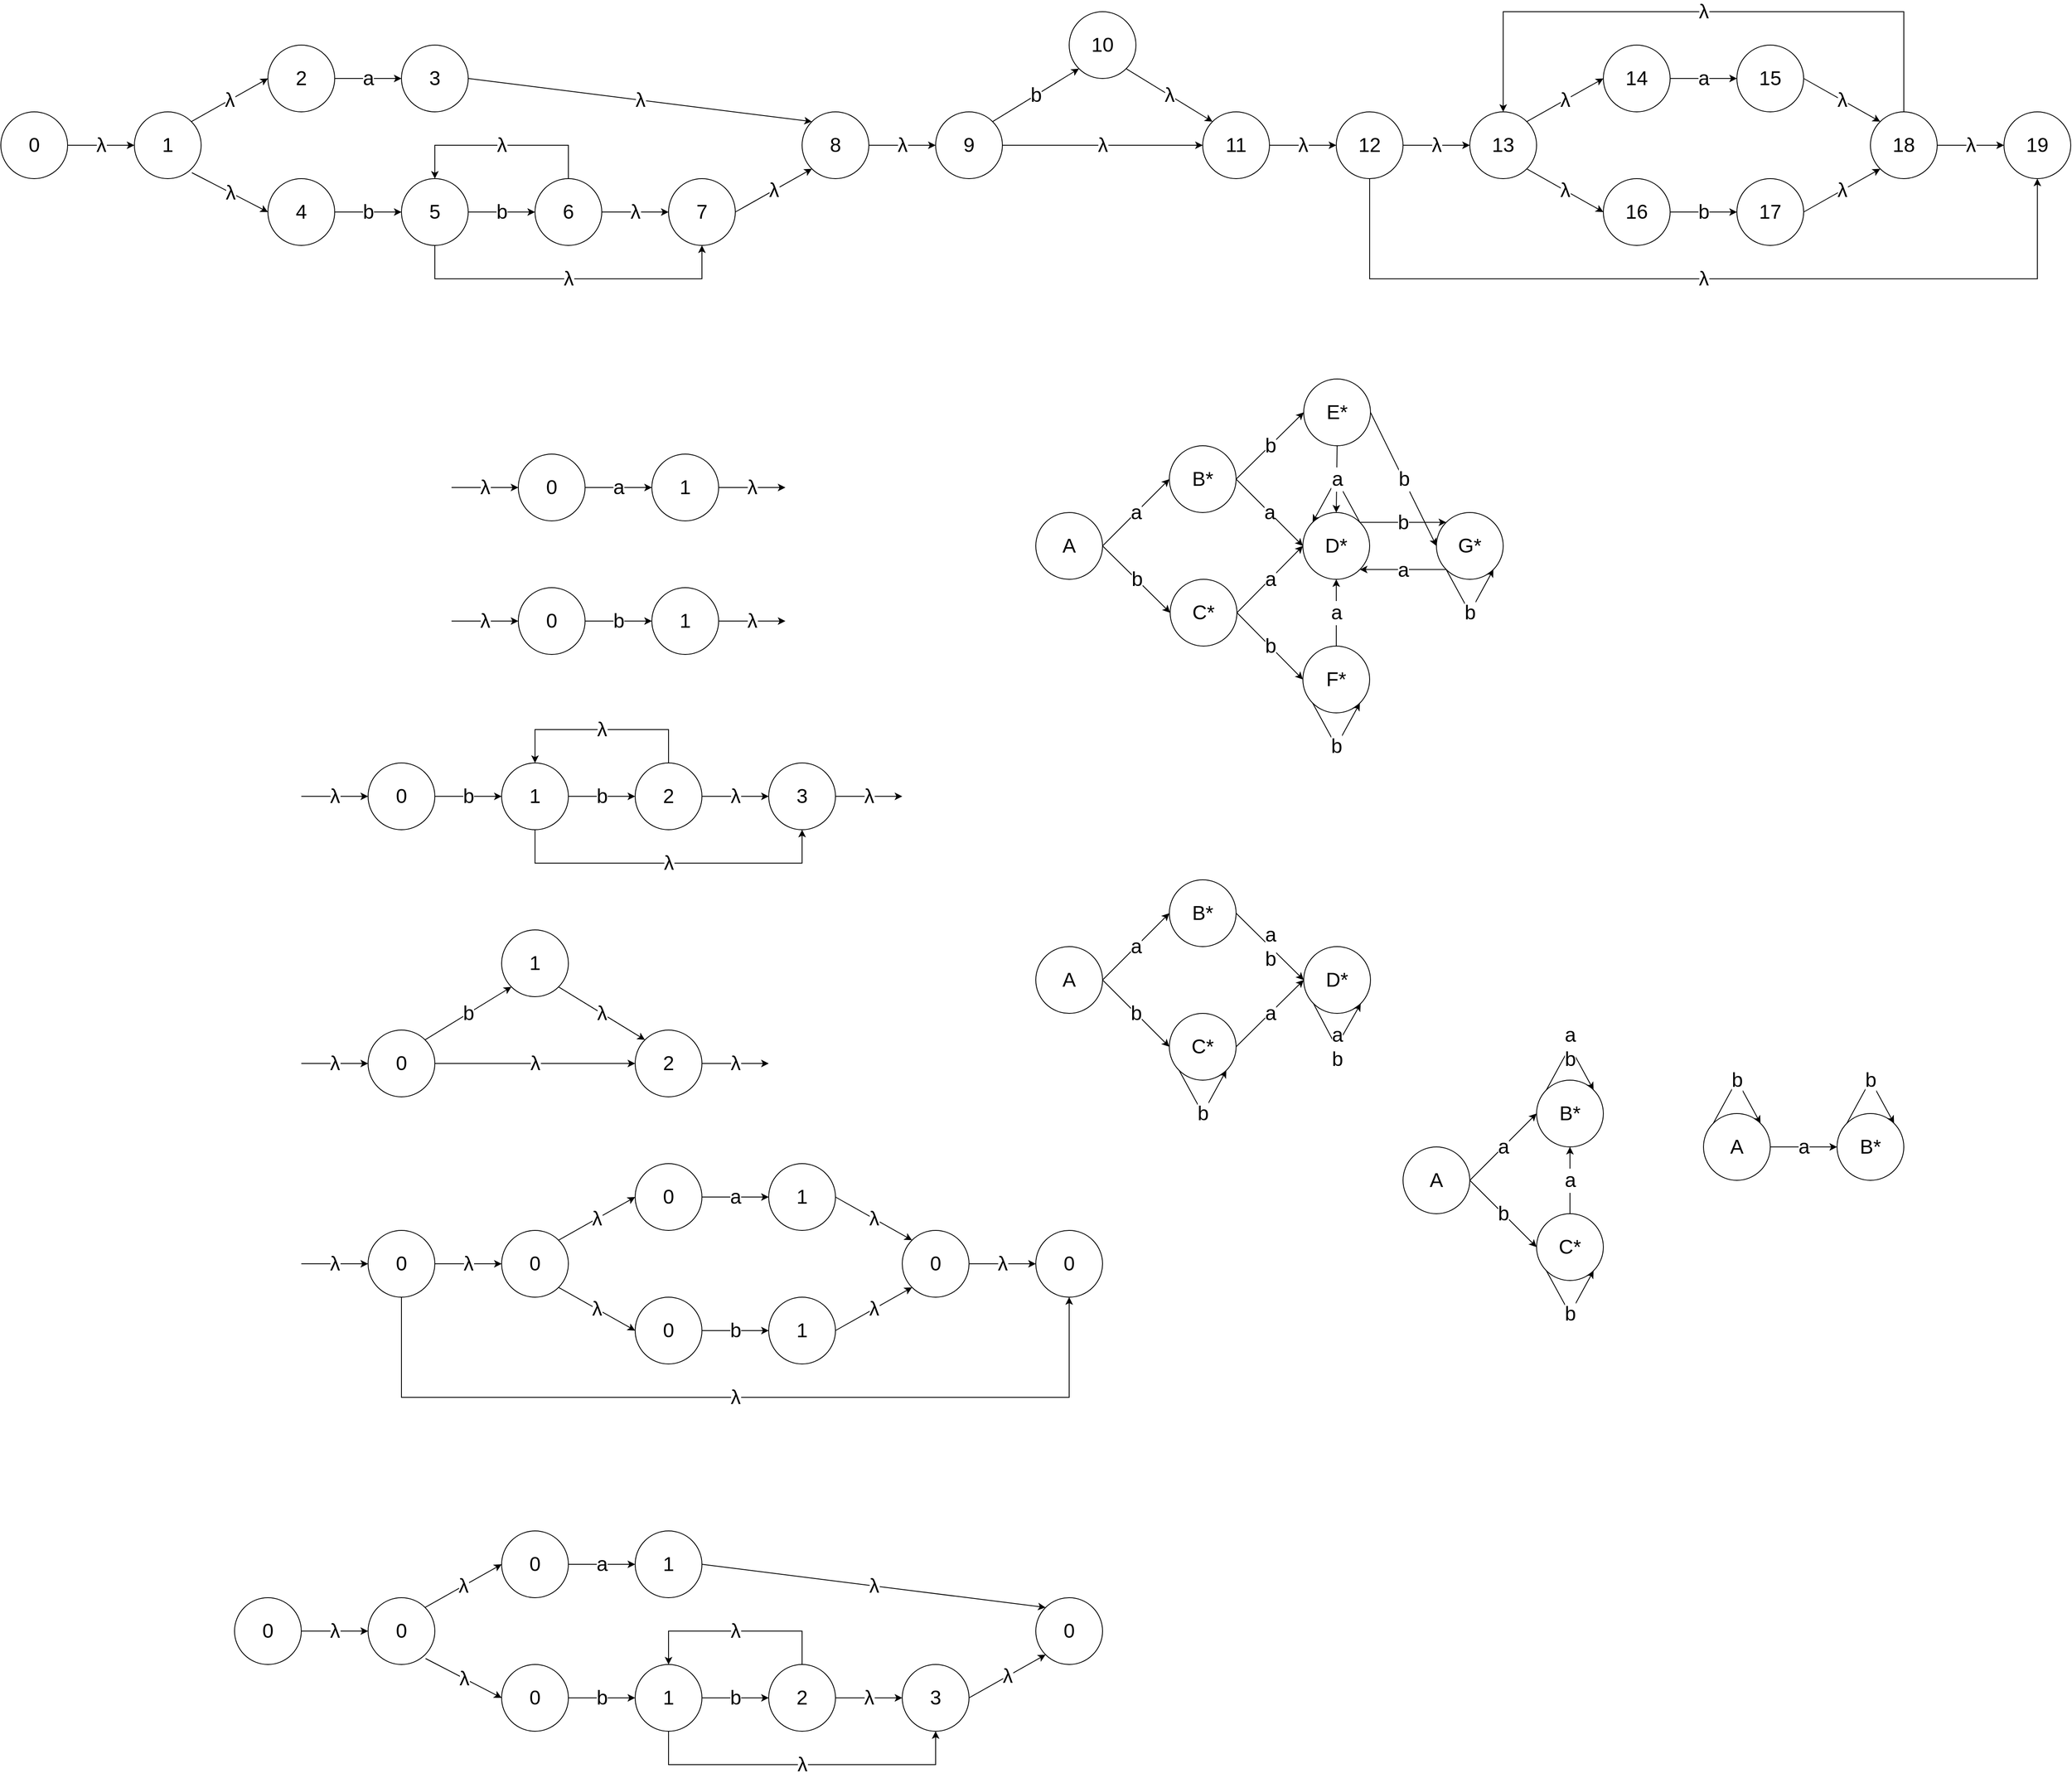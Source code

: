 <mxfile version="24.4.4" type="device">
  <diagram name="Page-1" id="IdT9yIpgEMQbbAZ77v8H">
    <mxGraphModel dx="-34" dy="1106" grid="1" gridSize="10" guides="1" tooltips="1" connect="1" arrows="1" fold="1" page="1" pageScale="1" pageWidth="827" pageHeight="1169" math="0" shadow="0">
      <root>
        <mxCell id="0" />
        <mxCell id="1" parent="0" />
        <mxCell id="NAWwyWHMbkKftdFxb2z5-24" value="" style="group" parent="1" vertex="1" connectable="0">
          <mxGeometry x="1380" y="650" width="400" height="80" as="geometry" />
        </mxCell>
        <mxCell id="NAWwyWHMbkKftdFxb2z5-1" value="&lt;font style=&quot;font-size: 24px;&quot;&gt;0&lt;/font&gt;" style="ellipse;whiteSpace=wrap;html=1;aspect=fixed;" parent="NAWwyWHMbkKftdFxb2z5-24" vertex="1">
          <mxGeometry x="80" width="80" height="80" as="geometry" />
        </mxCell>
        <mxCell id="NAWwyWHMbkKftdFxb2z5-2" value="&lt;font style=&quot;font-size: 24px;&quot;&gt;1&lt;/font&gt;" style="ellipse;whiteSpace=wrap;html=1;aspect=fixed;" parent="NAWwyWHMbkKftdFxb2z5-24" vertex="1">
          <mxGeometry x="240" width="80" height="80" as="geometry" />
        </mxCell>
        <mxCell id="NAWwyWHMbkKftdFxb2z5-6" value="" style="endArrow=classic;html=1;rounded=0;fontSize=24;entryX=0;entryY=0.5;entryDx=0;entryDy=0;" parent="NAWwyWHMbkKftdFxb2z5-24" target="NAWwyWHMbkKftdFxb2z5-1" edge="1">
          <mxGeometry relative="1" as="geometry">
            <mxPoint y="40" as="sourcePoint" />
            <mxPoint x="60" y="40" as="targetPoint" />
          </mxGeometry>
        </mxCell>
        <mxCell id="NAWwyWHMbkKftdFxb2z5-7" value="&lt;font style=&quot;font-size: 24px;&quot;&gt;λ&lt;/font&gt;" style="edgeLabel;resizable=0;html=1;;align=center;verticalAlign=middle;" parent="NAWwyWHMbkKftdFxb2z5-6" connectable="0" vertex="1">
          <mxGeometry relative="1" as="geometry" />
        </mxCell>
        <mxCell id="NAWwyWHMbkKftdFxb2z5-12" value="" style="endArrow=classic;html=1;rounded=0;fontSize=24;exitX=1;exitY=0.5;exitDx=0;exitDy=0;entryX=0;entryY=0.5;entryDx=0;entryDy=0;" parent="NAWwyWHMbkKftdFxb2z5-24" source="NAWwyWHMbkKftdFxb2z5-1" target="NAWwyWHMbkKftdFxb2z5-2" edge="1">
          <mxGeometry relative="1" as="geometry">
            <mxPoint x="170" y="39.71" as="sourcePoint" />
            <mxPoint x="260" y="40" as="targetPoint" />
          </mxGeometry>
        </mxCell>
        <mxCell id="NAWwyWHMbkKftdFxb2z5-13" value="&lt;font style=&quot;font-size: 24px;&quot;&gt;a&lt;/font&gt;" style="edgeLabel;resizable=0;html=1;;align=center;verticalAlign=middle;" parent="NAWwyWHMbkKftdFxb2z5-12" connectable="0" vertex="1">
          <mxGeometry relative="1" as="geometry" />
        </mxCell>
        <mxCell id="NAWwyWHMbkKftdFxb2z5-14" value="" style="endArrow=classic;html=1;rounded=0;fontSize=24;exitX=1;exitY=0.5;exitDx=0;exitDy=0;" parent="NAWwyWHMbkKftdFxb2z5-24" source="NAWwyWHMbkKftdFxb2z5-2" edge="1">
          <mxGeometry relative="1" as="geometry">
            <mxPoint x="10" y="50" as="sourcePoint" />
            <mxPoint x="400" y="40" as="targetPoint" />
          </mxGeometry>
        </mxCell>
        <mxCell id="NAWwyWHMbkKftdFxb2z5-15" value="&lt;font style=&quot;font-size: 24px;&quot;&gt;λ&lt;/font&gt;" style="edgeLabel;resizable=0;html=1;;align=center;verticalAlign=middle;" parent="NAWwyWHMbkKftdFxb2z5-14" connectable="0" vertex="1">
          <mxGeometry relative="1" as="geometry" />
        </mxCell>
        <mxCell id="NAWwyWHMbkKftdFxb2z5-25" value="" style="group" parent="1" vertex="1" connectable="0">
          <mxGeometry x="1380" y="810" width="400" height="80" as="geometry" />
        </mxCell>
        <mxCell id="NAWwyWHMbkKftdFxb2z5-16" value="&lt;font style=&quot;font-size: 24px;&quot;&gt;0&lt;/font&gt;" style="ellipse;whiteSpace=wrap;html=1;aspect=fixed;" parent="NAWwyWHMbkKftdFxb2z5-25" vertex="1">
          <mxGeometry x="80" width="80" height="80" as="geometry" />
        </mxCell>
        <mxCell id="NAWwyWHMbkKftdFxb2z5-17" value="&lt;font style=&quot;font-size: 24px;&quot;&gt;1&lt;/font&gt;" style="ellipse;whiteSpace=wrap;html=1;aspect=fixed;" parent="NAWwyWHMbkKftdFxb2z5-25" vertex="1">
          <mxGeometry x="240" width="80" height="80" as="geometry" />
        </mxCell>
        <mxCell id="NAWwyWHMbkKftdFxb2z5-18" value="" style="endArrow=classic;html=1;rounded=0;fontSize=24;entryX=0;entryY=0.5;entryDx=0;entryDy=0;" parent="NAWwyWHMbkKftdFxb2z5-25" target="NAWwyWHMbkKftdFxb2z5-16" edge="1">
          <mxGeometry relative="1" as="geometry">
            <mxPoint y="40" as="sourcePoint" />
            <mxPoint x="60" y="40" as="targetPoint" />
          </mxGeometry>
        </mxCell>
        <mxCell id="NAWwyWHMbkKftdFxb2z5-19" value="&lt;font style=&quot;font-size: 24px;&quot;&gt;λ&lt;/font&gt;" style="edgeLabel;resizable=0;html=1;;align=center;verticalAlign=middle;" parent="NAWwyWHMbkKftdFxb2z5-18" connectable="0" vertex="1">
          <mxGeometry relative="1" as="geometry" />
        </mxCell>
        <mxCell id="NAWwyWHMbkKftdFxb2z5-20" value="" style="endArrow=classic;html=1;rounded=0;fontSize=24;exitX=1;exitY=0.5;exitDx=0;exitDy=0;entryX=0;entryY=0.5;entryDx=0;entryDy=0;" parent="NAWwyWHMbkKftdFxb2z5-25" source="NAWwyWHMbkKftdFxb2z5-16" target="NAWwyWHMbkKftdFxb2z5-17" edge="1">
          <mxGeometry relative="1" as="geometry">
            <mxPoint x="170" y="39.71" as="sourcePoint" />
            <mxPoint x="260" y="40" as="targetPoint" />
          </mxGeometry>
        </mxCell>
        <mxCell id="NAWwyWHMbkKftdFxb2z5-21" value="&lt;font style=&quot;font-size: 24px;&quot;&gt;b&lt;/font&gt;" style="edgeLabel;resizable=0;html=1;;align=center;verticalAlign=middle;" parent="NAWwyWHMbkKftdFxb2z5-20" connectable="0" vertex="1">
          <mxGeometry relative="1" as="geometry" />
        </mxCell>
        <mxCell id="NAWwyWHMbkKftdFxb2z5-22" value="" style="endArrow=classic;html=1;rounded=0;fontSize=24;exitX=1;exitY=0.5;exitDx=0;exitDy=0;" parent="NAWwyWHMbkKftdFxb2z5-25" source="NAWwyWHMbkKftdFxb2z5-17" edge="1">
          <mxGeometry relative="1" as="geometry">
            <mxPoint x="10" y="50" as="sourcePoint" />
            <mxPoint x="400" y="40" as="targetPoint" />
          </mxGeometry>
        </mxCell>
        <mxCell id="NAWwyWHMbkKftdFxb2z5-23" value="&lt;font style=&quot;font-size: 24px;&quot;&gt;λ&lt;/font&gt;" style="edgeLabel;resizable=0;html=1;;align=center;verticalAlign=middle;" parent="NAWwyWHMbkKftdFxb2z5-22" connectable="0" vertex="1">
          <mxGeometry relative="1" as="geometry" />
        </mxCell>
        <mxCell id="NAWwyWHMbkKftdFxb2z5-36" value="" style="group" parent="1" vertex="1" connectable="0">
          <mxGeometry x="1610" y="980" width="400" height="80" as="geometry" />
        </mxCell>
        <mxCell id="NAWwyWHMbkKftdFxb2z5-57" value="" style="group" parent="NAWwyWHMbkKftdFxb2z5-36" vertex="1" connectable="0">
          <mxGeometry x="-10" y="40" width="320" height="80" as="geometry" />
        </mxCell>
        <mxCell id="NAWwyWHMbkKftdFxb2z5-37" value="&lt;font style=&quot;font-size: 24px;&quot;&gt;2&lt;/font&gt;" style="ellipse;whiteSpace=wrap;html=1;aspect=fixed;container=0;" parent="NAWwyWHMbkKftdFxb2z5-57" vertex="1">
          <mxGeometry width="80" height="80" as="geometry" />
        </mxCell>
        <mxCell id="NAWwyWHMbkKftdFxb2z5-38" value="&lt;font style=&quot;font-size: 24px;&quot;&gt;3&lt;/font&gt;" style="ellipse;whiteSpace=wrap;html=1;aspect=fixed;container=0;" parent="NAWwyWHMbkKftdFxb2z5-57" vertex="1">
          <mxGeometry x="160" width="80" height="80" as="geometry" />
        </mxCell>
        <mxCell id="NAWwyWHMbkKftdFxb2z5-43" value="" style="endArrow=classic;html=1;rounded=0;fontSize=24;exitX=1;exitY=0.5;exitDx=0;exitDy=0;" parent="NAWwyWHMbkKftdFxb2z5-57" source="NAWwyWHMbkKftdFxb2z5-38" edge="1">
          <mxGeometry relative="1" as="geometry">
            <mxPoint x="-70" y="50" as="sourcePoint" />
            <mxPoint x="320" y="40" as="targetPoint" />
          </mxGeometry>
        </mxCell>
        <mxCell id="NAWwyWHMbkKftdFxb2z5-44" value="&lt;font style=&quot;font-size: 24px;&quot;&gt;λ&lt;/font&gt;" style="edgeLabel;resizable=0;html=1;;align=center;verticalAlign=middle;container=0;" parent="NAWwyWHMbkKftdFxb2z5-43" connectable="0" vertex="1">
          <mxGeometry relative="1" as="geometry" />
        </mxCell>
        <mxCell id="NAWwyWHMbkKftdFxb2z5-53" value="" style="endArrow=classic;html=1;rounded=0;fontSize=24;exitX=1;exitY=0.5;exitDx=0;exitDy=0;entryX=0;entryY=0.5;entryDx=0;entryDy=0;" parent="NAWwyWHMbkKftdFxb2z5-57" source="NAWwyWHMbkKftdFxb2z5-37" target="NAWwyWHMbkKftdFxb2z5-38" edge="1">
          <mxGeometry relative="1" as="geometry">
            <mxPoint x="250" y="50" as="sourcePoint" />
            <mxPoint x="330" y="50" as="targetPoint" />
          </mxGeometry>
        </mxCell>
        <mxCell id="NAWwyWHMbkKftdFxb2z5-54" value="&lt;font style=&quot;font-size: 24px;&quot;&gt;λ&lt;/font&gt;" style="edgeLabel;resizable=0;html=1;;align=center;verticalAlign=middle;container=0;" parent="NAWwyWHMbkKftdFxb2z5-53" connectable="0" vertex="1">
          <mxGeometry relative="1" as="geometry" />
        </mxCell>
        <mxCell id="NAWwyWHMbkKftdFxb2z5-34" value="" style="endArrow=classic;html=1;rounded=0;fontSize=24;exitX=1;exitY=0.5;exitDx=0;exitDy=0;entryX=0;entryY=0.5;entryDx=0;entryDy=0;" parent="1" source="NAWwyWHMbkKftdFxb2z5-29" target="NAWwyWHMbkKftdFxb2z5-37" edge="1">
          <mxGeometry relative="1" as="geometry">
            <mxPoint x="1210" y="1070" as="sourcePoint" />
            <mxPoint x="1600" y="1060" as="targetPoint" />
          </mxGeometry>
        </mxCell>
        <mxCell id="NAWwyWHMbkKftdFxb2z5-35" value="&lt;font style=&quot;font-size: 24px;&quot;&gt;b&lt;/font&gt;" style="edgeLabel;resizable=0;html=1;;align=center;verticalAlign=middle;container=0;" parent="NAWwyWHMbkKftdFxb2z5-34" connectable="0" vertex="1">
          <mxGeometry relative="1" as="geometry" />
        </mxCell>
        <mxCell id="NAWwyWHMbkKftdFxb2z5-50" value="" style="endArrow=classic;html=1;rounded=0;fontSize=24;exitX=0.5;exitY=0;exitDx=0;exitDy=0;entryX=0.5;entryY=0;entryDx=0;entryDy=0;" parent="1" source="NAWwyWHMbkKftdFxb2z5-37" target="NAWwyWHMbkKftdFxb2z5-29" edge="1">
          <mxGeometry relative="1" as="geometry">
            <mxPoint x="1490" y="1110" as="sourcePoint" />
            <mxPoint x="1810" y="1110" as="targetPoint" />
            <Array as="points">
              <mxPoint x="1640" y="980" />
              <mxPoint x="1560" y="980" />
              <mxPoint x="1480" y="980" />
            </Array>
          </mxGeometry>
        </mxCell>
        <mxCell id="NAWwyWHMbkKftdFxb2z5-51" value="&lt;font style=&quot;font-size: 24px;&quot;&gt;λ&lt;/font&gt;" style="edgeLabel;resizable=0;html=1;;align=center;verticalAlign=middle;container=0;" parent="NAWwyWHMbkKftdFxb2z5-50" connectable="0" vertex="1">
          <mxGeometry relative="1" as="geometry" />
        </mxCell>
        <mxCell id="NAWwyWHMbkKftdFxb2z5-48" value="" style="endArrow=classic;html=1;rounded=0;fontSize=24;exitX=0.5;exitY=1;exitDx=0;exitDy=0;entryX=0.5;entryY=1;entryDx=0;entryDy=0;" parent="1" source="NAWwyWHMbkKftdFxb2z5-29" target="NAWwyWHMbkKftdFxb2z5-38" edge="1">
          <mxGeometry relative="1" as="geometry">
            <mxPoint x="1480" y="1120" as="sourcePoint" />
            <mxPoint x="1560" y="1200" as="targetPoint" />
            <Array as="points">
              <mxPoint x="1480" y="1140" />
              <mxPoint x="1800" y="1140" />
            </Array>
          </mxGeometry>
        </mxCell>
        <mxCell id="NAWwyWHMbkKftdFxb2z5-49" value="&lt;font style=&quot;font-size: 24px;&quot;&gt;λ&lt;/font&gt;" style="edgeLabel;resizable=0;html=1;;align=center;verticalAlign=middle;container=0;" parent="NAWwyWHMbkKftdFxb2z5-48" connectable="0" vertex="1">
          <mxGeometry relative="1" as="geometry" />
        </mxCell>
        <mxCell id="NAWwyWHMbkKftdFxb2z5-28" value="&lt;font style=&quot;font-size: 24px;&quot;&gt;0&lt;/font&gt;" style="ellipse;whiteSpace=wrap;html=1;aspect=fixed;container=0;" parent="1" vertex="1">
          <mxGeometry x="1280" y="1020" width="80" height="80" as="geometry" />
        </mxCell>
        <mxCell id="NAWwyWHMbkKftdFxb2z5-29" value="&lt;font style=&quot;font-size: 24px;&quot;&gt;1&lt;/font&gt;" style="ellipse;whiteSpace=wrap;html=1;aspect=fixed;container=0;" parent="1" vertex="1">
          <mxGeometry x="1440" y="1020" width="80" height="80" as="geometry" />
        </mxCell>
        <mxCell id="NAWwyWHMbkKftdFxb2z5-30" value="" style="endArrow=classic;html=1;rounded=0;fontSize=24;entryX=0;entryY=0.5;entryDx=0;entryDy=0;" parent="1" target="NAWwyWHMbkKftdFxb2z5-28" edge="1">
          <mxGeometry relative="1" as="geometry">
            <mxPoint x="1200" y="1060" as="sourcePoint" />
            <mxPoint x="1260" y="1060" as="targetPoint" />
          </mxGeometry>
        </mxCell>
        <mxCell id="NAWwyWHMbkKftdFxb2z5-31" value="&lt;font style=&quot;font-size: 24px;&quot;&gt;λ&lt;/font&gt;" style="edgeLabel;resizable=0;html=1;;align=center;verticalAlign=middle;container=0;" parent="NAWwyWHMbkKftdFxb2z5-30" connectable="0" vertex="1">
          <mxGeometry relative="1" as="geometry" />
        </mxCell>
        <mxCell id="NAWwyWHMbkKftdFxb2z5-32" value="" style="endArrow=classic;html=1;rounded=0;fontSize=24;exitX=1;exitY=0.5;exitDx=0;exitDy=0;entryX=0;entryY=0.5;entryDx=0;entryDy=0;" parent="1" source="NAWwyWHMbkKftdFxb2z5-28" target="NAWwyWHMbkKftdFxb2z5-29" edge="1">
          <mxGeometry relative="1" as="geometry">
            <mxPoint x="1370" y="1059.71" as="sourcePoint" />
            <mxPoint x="1460" y="1060" as="targetPoint" />
          </mxGeometry>
        </mxCell>
        <mxCell id="NAWwyWHMbkKftdFxb2z5-33" value="&lt;font style=&quot;font-size: 24px;&quot;&gt;b&lt;/font&gt;" style="edgeLabel;resizable=0;html=1;;align=center;verticalAlign=middle;container=0;" parent="NAWwyWHMbkKftdFxb2z5-32" connectable="0" vertex="1">
          <mxGeometry relative="1" as="geometry" />
        </mxCell>
        <mxCell id="NAWwyWHMbkKftdFxb2z5-72" value="" style="group" parent="1" vertex="1" connectable="0">
          <mxGeometry x="1200" y="1220" width="560" height="200" as="geometry" />
        </mxCell>
        <mxCell id="NAWwyWHMbkKftdFxb2z5-60" value="&lt;font style=&quot;font-size: 24px;&quot;&gt;2&lt;/font&gt;" style="ellipse;whiteSpace=wrap;html=1;aspect=fixed;container=0;" parent="NAWwyWHMbkKftdFxb2z5-72" vertex="1">
          <mxGeometry x="400" y="120" width="80" height="80" as="geometry" />
        </mxCell>
        <mxCell id="NAWwyWHMbkKftdFxb2z5-63" value="" style="endArrow=classic;html=1;rounded=0;fontSize=24;exitX=1;exitY=0;exitDx=0;exitDy=0;entryX=0;entryY=1;entryDx=0;entryDy=0;" parent="NAWwyWHMbkKftdFxb2z5-72" source="NAWwyWHMbkKftdFxb2z5-59" target="NAWwyWHMbkKftdFxb2z5-67" edge="1">
          <mxGeometry relative="1" as="geometry">
            <mxPoint x="170" y="159.71" as="sourcePoint" />
            <mxPoint x="260" y="160" as="targetPoint" />
          </mxGeometry>
        </mxCell>
        <mxCell id="NAWwyWHMbkKftdFxb2z5-64" value="&lt;font style=&quot;font-size: 24px;&quot;&gt;b&lt;/font&gt;" style="edgeLabel;resizable=0;html=1;;align=center;verticalAlign=middle;container=0;" parent="NAWwyWHMbkKftdFxb2z5-63" connectable="0" vertex="1">
          <mxGeometry relative="1" as="geometry" />
        </mxCell>
        <mxCell id="NAWwyWHMbkKftdFxb2z5-59" value="&lt;font style=&quot;font-size: 24px;&quot;&gt;0&lt;/font&gt;" style="ellipse;whiteSpace=wrap;html=1;aspect=fixed;container=0;" parent="NAWwyWHMbkKftdFxb2z5-72" vertex="1">
          <mxGeometry x="80" y="120" width="80" height="80" as="geometry" />
        </mxCell>
        <mxCell id="NAWwyWHMbkKftdFxb2z5-61" value="" style="endArrow=classic;html=1;rounded=0;fontSize=24;entryX=0;entryY=0.5;entryDx=0;entryDy=0;" parent="NAWwyWHMbkKftdFxb2z5-72" target="NAWwyWHMbkKftdFxb2z5-59" edge="1">
          <mxGeometry relative="1" as="geometry">
            <mxPoint y="160" as="sourcePoint" />
            <mxPoint x="60" y="160" as="targetPoint" />
          </mxGeometry>
        </mxCell>
        <mxCell id="NAWwyWHMbkKftdFxb2z5-62" value="&lt;font style=&quot;font-size: 24px;&quot;&gt;λ&lt;/font&gt;" style="edgeLabel;resizable=0;html=1;;align=center;verticalAlign=middle;container=0;" parent="NAWwyWHMbkKftdFxb2z5-61" connectable="0" vertex="1">
          <mxGeometry relative="1" as="geometry" />
        </mxCell>
        <mxCell id="NAWwyWHMbkKftdFxb2z5-65" value="" style="endArrow=classic;html=1;rounded=0;fontSize=24;exitX=1;exitY=0.5;exitDx=0;exitDy=0;" parent="NAWwyWHMbkKftdFxb2z5-72" source="NAWwyWHMbkKftdFxb2z5-60" edge="1">
          <mxGeometry relative="1" as="geometry">
            <mxPoint x="10" y="50" as="sourcePoint" />
            <mxPoint x="560" y="160" as="targetPoint" />
          </mxGeometry>
        </mxCell>
        <mxCell id="NAWwyWHMbkKftdFxb2z5-66" value="&lt;font style=&quot;font-size: 24px;&quot;&gt;λ&lt;/font&gt;" style="edgeLabel;resizable=0;html=1;;align=center;verticalAlign=middle;container=0;" parent="NAWwyWHMbkKftdFxb2z5-65" connectable="0" vertex="1">
          <mxGeometry relative="1" as="geometry" />
        </mxCell>
        <mxCell id="NAWwyWHMbkKftdFxb2z5-67" value="&lt;font style=&quot;font-size: 24px;&quot;&gt;1&lt;/font&gt;" style="ellipse;whiteSpace=wrap;html=1;aspect=fixed;container=0;" parent="NAWwyWHMbkKftdFxb2z5-72" vertex="1">
          <mxGeometry x="240" width="80" height="80" as="geometry" />
        </mxCell>
        <mxCell id="NAWwyWHMbkKftdFxb2z5-68" value="" style="endArrow=classic;html=1;rounded=0;fontSize=24;entryX=0;entryY=0.5;entryDx=0;entryDy=0;exitX=1;exitY=0.5;exitDx=0;exitDy=0;" parent="NAWwyWHMbkKftdFxb2z5-72" source="NAWwyWHMbkKftdFxb2z5-59" target="NAWwyWHMbkKftdFxb2z5-60" edge="1">
          <mxGeometry relative="1" as="geometry">
            <mxPoint x="180" y="159.66" as="sourcePoint" />
            <mxPoint x="260" y="159.66" as="targetPoint" />
          </mxGeometry>
        </mxCell>
        <mxCell id="NAWwyWHMbkKftdFxb2z5-69" value="&lt;font style=&quot;font-size: 24px;&quot;&gt;λ&lt;/font&gt;" style="edgeLabel;resizable=0;html=1;;align=center;verticalAlign=middle;container=0;" parent="NAWwyWHMbkKftdFxb2z5-68" connectable="0" vertex="1">
          <mxGeometry relative="1" as="geometry" />
        </mxCell>
        <mxCell id="NAWwyWHMbkKftdFxb2z5-70" value="" style="endArrow=classic;html=1;rounded=0;fontSize=24;entryX=0;entryY=0;entryDx=0;entryDy=0;exitX=1;exitY=1;exitDx=0;exitDy=0;" parent="NAWwyWHMbkKftdFxb2z5-72" source="NAWwyWHMbkKftdFxb2z5-67" target="NAWwyWHMbkKftdFxb2z5-60" edge="1">
          <mxGeometry relative="1" as="geometry">
            <mxPoint x="170" y="170" as="sourcePoint" />
            <mxPoint x="410" y="170" as="targetPoint" />
          </mxGeometry>
        </mxCell>
        <mxCell id="NAWwyWHMbkKftdFxb2z5-71" value="&lt;font style=&quot;font-size: 24px;&quot;&gt;λ&lt;/font&gt;" style="edgeLabel;resizable=0;html=1;;align=center;verticalAlign=middle;container=0;" parent="NAWwyWHMbkKftdFxb2z5-70" connectable="0" vertex="1">
          <mxGeometry relative="1" as="geometry" />
        </mxCell>
        <mxCell id="NAWwyWHMbkKftdFxb2z5-120" value="" style="group" parent="1" vertex="1" connectable="0">
          <mxGeometry x="1200" y="1500" width="960" height="280" as="geometry" />
        </mxCell>
        <mxCell id="NAWwyWHMbkKftdFxb2z5-73" value="" style="group" parent="NAWwyWHMbkKftdFxb2z5-120" vertex="1" connectable="0">
          <mxGeometry x="320" width="400" height="80" as="geometry" />
        </mxCell>
        <mxCell id="NAWwyWHMbkKftdFxb2z5-74" value="&lt;font style=&quot;font-size: 24px;&quot;&gt;0&lt;/font&gt;" style="ellipse;whiteSpace=wrap;html=1;aspect=fixed;" parent="NAWwyWHMbkKftdFxb2z5-73" vertex="1">
          <mxGeometry x="80" width="80" height="80" as="geometry" />
        </mxCell>
        <mxCell id="NAWwyWHMbkKftdFxb2z5-75" value="&lt;font style=&quot;font-size: 24px;&quot;&gt;1&lt;/font&gt;" style="ellipse;whiteSpace=wrap;html=1;aspect=fixed;" parent="NAWwyWHMbkKftdFxb2z5-73" vertex="1">
          <mxGeometry x="240" width="80" height="80" as="geometry" />
        </mxCell>
        <mxCell id="NAWwyWHMbkKftdFxb2z5-78" value="" style="endArrow=classic;html=1;rounded=0;fontSize=24;exitX=1;exitY=0.5;exitDx=0;exitDy=0;entryX=0;entryY=0.5;entryDx=0;entryDy=0;" parent="NAWwyWHMbkKftdFxb2z5-73" source="NAWwyWHMbkKftdFxb2z5-74" target="NAWwyWHMbkKftdFxb2z5-75" edge="1">
          <mxGeometry relative="1" as="geometry">
            <mxPoint x="170" y="39.71" as="sourcePoint" />
            <mxPoint x="260" y="40" as="targetPoint" />
          </mxGeometry>
        </mxCell>
        <mxCell id="NAWwyWHMbkKftdFxb2z5-79" value="&lt;font style=&quot;font-size: 24px;&quot;&gt;a&lt;/font&gt;" style="edgeLabel;resizable=0;html=1;;align=center;verticalAlign=middle;" parent="NAWwyWHMbkKftdFxb2z5-78" connectable="0" vertex="1">
          <mxGeometry relative="1" as="geometry" />
        </mxCell>
        <mxCell id="NAWwyWHMbkKftdFxb2z5-82" value="" style="group" parent="NAWwyWHMbkKftdFxb2z5-120" vertex="1" connectable="0">
          <mxGeometry x="320" y="160" width="400" height="80" as="geometry" />
        </mxCell>
        <mxCell id="NAWwyWHMbkKftdFxb2z5-83" value="&lt;font style=&quot;font-size: 24px;&quot;&gt;0&lt;/font&gt;" style="ellipse;whiteSpace=wrap;html=1;aspect=fixed;" parent="NAWwyWHMbkKftdFxb2z5-82" vertex="1">
          <mxGeometry x="80" width="80" height="80" as="geometry" />
        </mxCell>
        <mxCell id="NAWwyWHMbkKftdFxb2z5-84" value="&lt;font style=&quot;font-size: 24px;&quot;&gt;1&lt;/font&gt;" style="ellipse;whiteSpace=wrap;html=1;aspect=fixed;" parent="NAWwyWHMbkKftdFxb2z5-82" vertex="1">
          <mxGeometry x="240" width="80" height="80" as="geometry" />
        </mxCell>
        <mxCell id="NAWwyWHMbkKftdFxb2z5-87" value="" style="endArrow=classic;html=1;rounded=0;fontSize=24;exitX=1;exitY=0.5;exitDx=0;exitDy=0;entryX=0;entryY=0.5;entryDx=0;entryDy=0;" parent="NAWwyWHMbkKftdFxb2z5-82" source="NAWwyWHMbkKftdFxb2z5-83" target="NAWwyWHMbkKftdFxb2z5-84" edge="1">
          <mxGeometry relative="1" as="geometry">
            <mxPoint x="170" y="39.71" as="sourcePoint" />
            <mxPoint x="260" y="40" as="targetPoint" />
          </mxGeometry>
        </mxCell>
        <mxCell id="NAWwyWHMbkKftdFxb2z5-88" value="&lt;font style=&quot;font-size: 24px;&quot;&gt;b&lt;/font&gt;" style="edgeLabel;resizable=0;html=1;;align=center;verticalAlign=middle;" parent="NAWwyWHMbkKftdFxb2z5-87" connectable="0" vertex="1">
          <mxGeometry relative="1" as="geometry" />
        </mxCell>
        <mxCell id="NAWwyWHMbkKftdFxb2z5-91" value="&lt;font style=&quot;font-size: 24px;&quot;&gt;0&lt;/font&gt;" style="ellipse;whiteSpace=wrap;html=1;aspect=fixed;" parent="NAWwyWHMbkKftdFxb2z5-120" vertex="1">
          <mxGeometry x="240" y="80" width="80" height="80" as="geometry" />
        </mxCell>
        <mxCell id="NAWwyWHMbkKftdFxb2z5-76" value="" style="endArrow=classic;html=1;rounded=0;fontSize=24;entryX=0;entryY=0.5;entryDx=0;entryDy=0;exitX=1;exitY=0;exitDx=0;exitDy=0;" parent="NAWwyWHMbkKftdFxb2z5-120" source="NAWwyWHMbkKftdFxb2z5-91" target="NAWwyWHMbkKftdFxb2z5-74" edge="1">
          <mxGeometry relative="1" as="geometry">
            <mxPoint x="320" y="40" as="sourcePoint" />
            <mxPoint x="380" y="40" as="targetPoint" />
          </mxGeometry>
        </mxCell>
        <mxCell id="NAWwyWHMbkKftdFxb2z5-77" value="&lt;font style=&quot;font-size: 24px;&quot;&gt;λ&lt;/font&gt;" style="edgeLabel;resizable=0;html=1;;align=center;verticalAlign=middle;" parent="NAWwyWHMbkKftdFxb2z5-76" connectable="0" vertex="1">
          <mxGeometry relative="1" as="geometry" />
        </mxCell>
        <mxCell id="NAWwyWHMbkKftdFxb2z5-85" value="" style="endArrow=classic;html=1;rounded=0;fontSize=24;entryX=0;entryY=0.5;entryDx=0;entryDy=0;exitX=1;exitY=1;exitDx=0;exitDy=0;" parent="NAWwyWHMbkKftdFxb2z5-120" source="NAWwyWHMbkKftdFxb2z5-91" target="NAWwyWHMbkKftdFxb2z5-83" edge="1">
          <mxGeometry relative="1" as="geometry">
            <mxPoint x="320" y="200" as="sourcePoint" />
            <mxPoint x="380" y="200" as="targetPoint" />
          </mxGeometry>
        </mxCell>
        <mxCell id="NAWwyWHMbkKftdFxb2z5-86" value="&lt;font style=&quot;font-size: 24px;&quot;&gt;λ&lt;/font&gt;" style="edgeLabel;resizable=0;html=1;;align=center;verticalAlign=middle;" parent="NAWwyWHMbkKftdFxb2z5-85" connectable="0" vertex="1">
          <mxGeometry relative="1" as="geometry" />
        </mxCell>
        <mxCell id="NAWwyWHMbkKftdFxb2z5-95" value="&lt;font style=&quot;font-size: 24px;&quot;&gt;0&lt;/font&gt;" style="ellipse;whiteSpace=wrap;html=1;aspect=fixed;" parent="NAWwyWHMbkKftdFxb2z5-120" vertex="1">
          <mxGeometry x="720" y="80" width="80" height="80" as="geometry" />
        </mxCell>
        <mxCell id="NAWwyWHMbkKftdFxb2z5-80" value="" style="endArrow=classic;html=1;rounded=0;fontSize=24;exitX=1;exitY=0.5;exitDx=0;exitDy=0;entryX=0;entryY=0;entryDx=0;entryDy=0;" parent="NAWwyWHMbkKftdFxb2z5-120" source="NAWwyWHMbkKftdFxb2z5-75" target="NAWwyWHMbkKftdFxb2z5-95" edge="1">
          <mxGeometry relative="1" as="geometry">
            <mxPoint x="330" y="50" as="sourcePoint" />
            <mxPoint x="720" y="40" as="targetPoint" />
          </mxGeometry>
        </mxCell>
        <mxCell id="NAWwyWHMbkKftdFxb2z5-81" value="&lt;font style=&quot;font-size: 24px;&quot;&gt;λ&lt;/font&gt;" style="edgeLabel;resizable=0;html=1;;align=center;verticalAlign=middle;" parent="NAWwyWHMbkKftdFxb2z5-80" connectable="0" vertex="1">
          <mxGeometry relative="1" as="geometry" />
        </mxCell>
        <mxCell id="NAWwyWHMbkKftdFxb2z5-89" value="" style="endArrow=classic;html=1;rounded=0;fontSize=24;exitX=1;exitY=0.5;exitDx=0;exitDy=0;entryX=0;entryY=1;entryDx=0;entryDy=0;" parent="NAWwyWHMbkKftdFxb2z5-120" source="NAWwyWHMbkKftdFxb2z5-84" target="NAWwyWHMbkKftdFxb2z5-95" edge="1">
          <mxGeometry relative="1" as="geometry">
            <mxPoint x="330" y="210" as="sourcePoint" />
            <mxPoint x="720" y="200" as="targetPoint" />
          </mxGeometry>
        </mxCell>
        <mxCell id="NAWwyWHMbkKftdFxb2z5-90" value="&lt;font style=&quot;font-size: 24px;&quot;&gt;λ&lt;/font&gt;" style="edgeLabel;resizable=0;html=1;;align=center;verticalAlign=middle;" parent="NAWwyWHMbkKftdFxb2z5-89" connectable="0" vertex="1">
          <mxGeometry relative="1" as="geometry" />
        </mxCell>
        <mxCell id="NAWwyWHMbkKftdFxb2z5-96" value="" style="endArrow=classic;html=1;rounded=0;fontSize=24;exitX=1;exitY=0.5;exitDx=0;exitDy=0;entryX=0;entryY=0.5;entryDx=0;entryDy=0;" parent="NAWwyWHMbkKftdFxb2z5-120" source="NAWwyWHMbkKftdFxb2z5-95" target="NAWwyWHMbkKftdFxb2z5-98" edge="1">
          <mxGeometry relative="1" as="geometry">
            <mxPoint x="570" y="-230" as="sourcePoint" />
            <mxPoint x="880" y="120" as="targetPoint" />
          </mxGeometry>
        </mxCell>
        <mxCell id="NAWwyWHMbkKftdFxb2z5-97" value="&lt;font style=&quot;font-size: 24px;&quot;&gt;λ&lt;/font&gt;" style="edgeLabel;resizable=0;html=1;;align=center;verticalAlign=middle;container=0;" parent="NAWwyWHMbkKftdFxb2z5-96" connectable="0" vertex="1">
          <mxGeometry relative="1" as="geometry" />
        </mxCell>
        <mxCell id="NAWwyWHMbkKftdFxb2z5-98" value="&lt;font style=&quot;font-size: 24px;&quot;&gt;0&lt;/font&gt;" style="ellipse;whiteSpace=wrap;html=1;aspect=fixed;" parent="NAWwyWHMbkKftdFxb2z5-120" vertex="1">
          <mxGeometry x="880" y="80" width="80" height="80" as="geometry" />
        </mxCell>
        <mxCell id="NAWwyWHMbkKftdFxb2z5-99" value="&lt;font style=&quot;font-size: 24px;&quot;&gt;0&lt;/font&gt;" style="ellipse;whiteSpace=wrap;html=1;aspect=fixed;" parent="NAWwyWHMbkKftdFxb2z5-120" vertex="1">
          <mxGeometry x="80" y="80" width="80" height="80" as="geometry" />
        </mxCell>
        <mxCell id="NAWwyWHMbkKftdFxb2z5-100" value="" style="endArrow=classic;html=1;rounded=0;fontSize=24;entryX=0;entryY=0.5;entryDx=0;entryDy=0;exitX=1;exitY=0.5;exitDx=0;exitDy=0;" parent="NAWwyWHMbkKftdFxb2z5-120" source="NAWwyWHMbkKftdFxb2z5-99" target="NAWwyWHMbkKftdFxb2z5-91" edge="1">
          <mxGeometry relative="1" as="geometry">
            <mxPoint x="318" y="102" as="sourcePoint" />
            <mxPoint x="410" y="50" as="targetPoint" />
          </mxGeometry>
        </mxCell>
        <mxCell id="NAWwyWHMbkKftdFxb2z5-101" value="&lt;font style=&quot;font-size: 24px;&quot;&gt;λ&lt;/font&gt;" style="edgeLabel;resizable=0;html=1;;align=center;verticalAlign=middle;" parent="NAWwyWHMbkKftdFxb2z5-100" connectable="0" vertex="1">
          <mxGeometry relative="1" as="geometry" />
        </mxCell>
        <mxCell id="NAWwyWHMbkKftdFxb2z5-102" value="" style="endArrow=classic;html=1;rounded=0;fontSize=24;entryX=0.5;entryY=1;entryDx=0;entryDy=0;exitX=0.5;exitY=1;exitDx=0;exitDy=0;" parent="NAWwyWHMbkKftdFxb2z5-120" source="NAWwyWHMbkKftdFxb2z5-99" target="NAWwyWHMbkKftdFxb2z5-98" edge="1">
          <mxGeometry relative="1" as="geometry">
            <mxPoint x="170" y="130" as="sourcePoint" />
            <mxPoint x="250" y="130" as="targetPoint" />
            <Array as="points">
              <mxPoint x="120" y="280" />
              <mxPoint x="520" y="280" />
              <mxPoint x="920" y="280" />
            </Array>
          </mxGeometry>
        </mxCell>
        <mxCell id="NAWwyWHMbkKftdFxb2z5-103" value="&lt;font style=&quot;font-size: 24px;&quot;&gt;λ&lt;/font&gt;" style="edgeLabel;resizable=0;html=1;;align=center;verticalAlign=middle;" parent="NAWwyWHMbkKftdFxb2z5-102" connectable="0" vertex="1">
          <mxGeometry relative="1" as="geometry" />
        </mxCell>
        <mxCell id="NAWwyWHMbkKftdFxb2z5-104" value="" style="endArrow=classic;html=1;rounded=0;fontSize=24;entryX=0;entryY=0.5;entryDx=0;entryDy=0;" parent="NAWwyWHMbkKftdFxb2z5-120" target="NAWwyWHMbkKftdFxb2z5-99" edge="1">
          <mxGeometry relative="1" as="geometry">
            <mxPoint y="120" as="sourcePoint" />
            <mxPoint x="70" y="119.66" as="targetPoint" />
          </mxGeometry>
        </mxCell>
        <mxCell id="NAWwyWHMbkKftdFxb2z5-105" value="&lt;font style=&quot;font-size: 24px;&quot;&gt;λ&lt;/font&gt;" style="edgeLabel;resizable=0;html=1;;align=center;verticalAlign=middle;" parent="NAWwyWHMbkKftdFxb2z5-104" connectable="0" vertex="1">
          <mxGeometry relative="1" as="geometry" />
        </mxCell>
        <mxCell id="NAWwyWHMbkKftdFxb2z5-174" value="" style="group" parent="1" vertex="1" connectable="0">
          <mxGeometry x="1120" y="1940" width="1040" height="280" as="geometry" />
        </mxCell>
        <mxCell id="NAWwyWHMbkKftdFxb2z5-159" value="" style="group" parent="NAWwyWHMbkKftdFxb2z5-174" vertex="1" connectable="0">
          <mxGeometry x="240" width="400" height="80" as="geometry" />
        </mxCell>
        <mxCell id="NAWwyWHMbkKftdFxb2z5-160" value="&lt;font style=&quot;font-size: 24px;&quot;&gt;0&lt;/font&gt;" style="ellipse;whiteSpace=wrap;html=1;aspect=fixed;" parent="NAWwyWHMbkKftdFxb2z5-159" vertex="1">
          <mxGeometry x="80" width="80" height="80" as="geometry" />
        </mxCell>
        <mxCell id="NAWwyWHMbkKftdFxb2z5-161" value="&lt;font style=&quot;font-size: 24px;&quot;&gt;1&lt;/font&gt;" style="ellipse;whiteSpace=wrap;html=1;aspect=fixed;" parent="NAWwyWHMbkKftdFxb2z5-159" vertex="1">
          <mxGeometry x="240" width="80" height="80" as="geometry" />
        </mxCell>
        <mxCell id="NAWwyWHMbkKftdFxb2z5-164" value="" style="endArrow=classic;html=1;rounded=0;fontSize=24;exitX=1;exitY=0.5;exitDx=0;exitDy=0;entryX=0;entryY=0.5;entryDx=0;entryDy=0;" parent="NAWwyWHMbkKftdFxb2z5-159" source="NAWwyWHMbkKftdFxb2z5-160" target="NAWwyWHMbkKftdFxb2z5-161" edge="1">
          <mxGeometry relative="1" as="geometry">
            <mxPoint x="170" y="39.71" as="sourcePoint" />
            <mxPoint x="260" y="40" as="targetPoint" />
          </mxGeometry>
        </mxCell>
        <mxCell id="NAWwyWHMbkKftdFxb2z5-165" value="&lt;font style=&quot;font-size: 24px;&quot;&gt;a&lt;/font&gt;" style="edgeLabel;resizable=0;html=1;;align=center;verticalAlign=middle;" parent="NAWwyWHMbkKftdFxb2z5-164" connectable="0" vertex="1">
          <mxGeometry relative="1" as="geometry" />
        </mxCell>
        <mxCell id="NAWwyWHMbkKftdFxb2z5-168" value="" style="group" parent="NAWwyWHMbkKftdFxb2z5-174" vertex="1" connectable="0">
          <mxGeometry x="240" y="120" width="720" height="160" as="geometry" />
        </mxCell>
        <mxCell id="NAWwyWHMbkKftdFxb2z5-140" value="" style="group" parent="NAWwyWHMbkKftdFxb2z5-168" vertex="1" connectable="0">
          <mxGeometry x="400" y="40" width="320" height="80" as="geometry" />
        </mxCell>
        <mxCell id="NAWwyWHMbkKftdFxb2z5-141" value="&lt;font style=&quot;font-size: 24px;&quot;&gt;2&lt;/font&gt;" style="ellipse;whiteSpace=wrap;html=1;aspect=fixed;container=0;" parent="NAWwyWHMbkKftdFxb2z5-140" vertex="1">
          <mxGeometry width="80" height="80" as="geometry" />
        </mxCell>
        <mxCell id="NAWwyWHMbkKftdFxb2z5-142" value="&lt;font style=&quot;font-size: 24px;&quot;&gt;3&lt;/font&gt;" style="ellipse;whiteSpace=wrap;html=1;aspect=fixed;container=0;" parent="NAWwyWHMbkKftdFxb2z5-140" vertex="1">
          <mxGeometry x="160" width="80" height="80" as="geometry" />
        </mxCell>
        <mxCell id="NAWwyWHMbkKftdFxb2z5-145" value="" style="endArrow=classic;html=1;rounded=0;fontSize=24;exitX=1;exitY=0.5;exitDx=0;exitDy=0;entryX=0;entryY=0.5;entryDx=0;entryDy=0;" parent="NAWwyWHMbkKftdFxb2z5-140" source="NAWwyWHMbkKftdFxb2z5-141" target="NAWwyWHMbkKftdFxb2z5-142" edge="1">
          <mxGeometry relative="1" as="geometry">
            <mxPoint x="250" y="50" as="sourcePoint" />
            <mxPoint x="330" y="50" as="targetPoint" />
          </mxGeometry>
        </mxCell>
        <mxCell id="NAWwyWHMbkKftdFxb2z5-146" value="&lt;font style=&quot;font-size: 24px;&quot;&gt;λ&lt;/font&gt;" style="edgeLabel;resizable=0;html=1;;align=center;verticalAlign=middle;container=0;" parent="NAWwyWHMbkKftdFxb2z5-145" connectable="0" vertex="1">
          <mxGeometry relative="1" as="geometry" />
        </mxCell>
        <mxCell id="NAWwyWHMbkKftdFxb2z5-147" value="" style="endArrow=classic;html=1;rounded=0;fontSize=24;exitX=1;exitY=0.5;exitDx=0;exitDy=0;entryX=0;entryY=0.5;entryDx=0;entryDy=0;" parent="NAWwyWHMbkKftdFxb2z5-168" source="NAWwyWHMbkKftdFxb2z5-154" target="NAWwyWHMbkKftdFxb2z5-141" edge="1">
          <mxGeometry relative="1" as="geometry">
            <mxPoint x="10" y="90" as="sourcePoint" />
            <mxPoint x="400" y="80" as="targetPoint" />
          </mxGeometry>
        </mxCell>
        <mxCell id="NAWwyWHMbkKftdFxb2z5-148" value="&lt;font style=&quot;font-size: 24px;&quot;&gt;b&lt;/font&gt;" style="edgeLabel;resizable=0;html=1;;align=center;verticalAlign=middle;container=0;" parent="NAWwyWHMbkKftdFxb2z5-147" connectable="0" vertex="1">
          <mxGeometry relative="1" as="geometry" />
        </mxCell>
        <mxCell id="NAWwyWHMbkKftdFxb2z5-149" value="" style="endArrow=classic;html=1;rounded=0;fontSize=24;exitX=0.5;exitY=0;exitDx=0;exitDy=0;entryX=0.5;entryY=0;entryDx=0;entryDy=0;" parent="NAWwyWHMbkKftdFxb2z5-168" source="NAWwyWHMbkKftdFxb2z5-141" target="NAWwyWHMbkKftdFxb2z5-154" edge="1">
          <mxGeometry relative="1" as="geometry">
            <mxPoint x="290" y="130" as="sourcePoint" />
            <mxPoint x="610" y="130" as="targetPoint" />
            <Array as="points">
              <mxPoint x="440" />
              <mxPoint x="360" />
              <mxPoint x="280" />
            </Array>
          </mxGeometry>
        </mxCell>
        <mxCell id="NAWwyWHMbkKftdFxb2z5-150" value="&lt;font style=&quot;font-size: 24px;&quot;&gt;λ&lt;/font&gt;" style="edgeLabel;resizable=0;html=1;;align=center;verticalAlign=middle;container=0;" parent="NAWwyWHMbkKftdFxb2z5-149" connectable="0" vertex="1">
          <mxGeometry relative="1" as="geometry" />
        </mxCell>
        <mxCell id="NAWwyWHMbkKftdFxb2z5-151" value="" style="endArrow=classic;html=1;rounded=0;fontSize=24;exitX=0.5;exitY=1;exitDx=0;exitDy=0;entryX=0.5;entryY=1;entryDx=0;entryDy=0;" parent="NAWwyWHMbkKftdFxb2z5-168" source="NAWwyWHMbkKftdFxb2z5-154" target="NAWwyWHMbkKftdFxb2z5-142" edge="1">
          <mxGeometry relative="1" as="geometry">
            <mxPoint x="280" y="140" as="sourcePoint" />
            <mxPoint x="360" y="220" as="targetPoint" />
            <Array as="points">
              <mxPoint x="280" y="160" />
              <mxPoint x="600" y="160" />
            </Array>
          </mxGeometry>
        </mxCell>
        <mxCell id="NAWwyWHMbkKftdFxb2z5-152" value="&lt;font style=&quot;font-size: 24px;&quot;&gt;λ&lt;/font&gt;" style="edgeLabel;resizable=0;html=1;;align=center;verticalAlign=middle;container=0;" parent="NAWwyWHMbkKftdFxb2z5-151" connectable="0" vertex="1">
          <mxGeometry relative="1" as="geometry" />
        </mxCell>
        <mxCell id="NAWwyWHMbkKftdFxb2z5-153" value="&lt;font style=&quot;font-size: 24px;&quot;&gt;0&lt;/font&gt;" style="ellipse;whiteSpace=wrap;html=1;aspect=fixed;container=0;" parent="NAWwyWHMbkKftdFxb2z5-168" vertex="1">
          <mxGeometry x="80" y="40" width="80" height="80" as="geometry" />
        </mxCell>
        <mxCell id="NAWwyWHMbkKftdFxb2z5-154" value="&lt;font style=&quot;font-size: 24px;&quot;&gt;1&lt;/font&gt;" style="ellipse;whiteSpace=wrap;html=1;aspect=fixed;container=0;" parent="NAWwyWHMbkKftdFxb2z5-168" vertex="1">
          <mxGeometry x="240" y="40" width="80" height="80" as="geometry" />
        </mxCell>
        <mxCell id="NAWwyWHMbkKftdFxb2z5-157" value="" style="endArrow=classic;html=1;rounded=0;fontSize=24;exitX=1;exitY=0.5;exitDx=0;exitDy=0;entryX=0;entryY=0.5;entryDx=0;entryDy=0;" parent="NAWwyWHMbkKftdFxb2z5-168" source="NAWwyWHMbkKftdFxb2z5-153" target="NAWwyWHMbkKftdFxb2z5-154" edge="1">
          <mxGeometry relative="1" as="geometry">
            <mxPoint x="170" y="79.71" as="sourcePoint" />
            <mxPoint x="260" y="80" as="targetPoint" />
          </mxGeometry>
        </mxCell>
        <mxCell id="NAWwyWHMbkKftdFxb2z5-158" value="&lt;font style=&quot;font-size: 24px;&quot;&gt;b&lt;/font&gt;" style="edgeLabel;resizable=0;html=1;;align=center;verticalAlign=middle;container=0;" parent="NAWwyWHMbkKftdFxb2z5-157" connectable="0" vertex="1">
          <mxGeometry relative="1" as="geometry" />
        </mxCell>
        <mxCell id="NAWwyWHMbkKftdFxb2z5-169" value="&lt;font style=&quot;font-size: 24px;&quot;&gt;0&lt;/font&gt;" style="ellipse;whiteSpace=wrap;html=1;aspect=fixed;" parent="NAWwyWHMbkKftdFxb2z5-174" vertex="1">
          <mxGeometry x="160" y="80" width="80" height="80" as="geometry" />
        </mxCell>
        <mxCell id="NAWwyWHMbkKftdFxb2z5-170" value="&lt;font style=&quot;font-size: 24px;&quot;&gt;0&lt;/font&gt;" style="ellipse;whiteSpace=wrap;html=1;aspect=fixed;" parent="NAWwyWHMbkKftdFxb2z5-174" vertex="1">
          <mxGeometry y="80" width="80" height="80" as="geometry" />
        </mxCell>
        <mxCell id="NAWwyWHMbkKftdFxb2z5-162" value="" style="endArrow=classic;html=1;rounded=0;fontSize=24;entryX=0;entryY=0.5;entryDx=0;entryDy=0;exitX=1;exitY=0;exitDx=0;exitDy=0;" parent="NAWwyWHMbkKftdFxb2z5-174" source="NAWwyWHMbkKftdFxb2z5-169" target="NAWwyWHMbkKftdFxb2z5-160" edge="1">
          <mxGeometry relative="1" as="geometry">
            <mxPoint x="240" y="40" as="sourcePoint" />
            <mxPoint x="300" y="40" as="targetPoint" />
          </mxGeometry>
        </mxCell>
        <mxCell id="NAWwyWHMbkKftdFxb2z5-163" value="&lt;font style=&quot;font-size: 24px;&quot;&gt;λ&lt;/font&gt;" style="edgeLabel;resizable=0;html=1;;align=center;verticalAlign=middle;" parent="NAWwyWHMbkKftdFxb2z5-162" connectable="0" vertex="1">
          <mxGeometry relative="1" as="geometry" />
        </mxCell>
        <mxCell id="NAWwyWHMbkKftdFxb2z5-155" value="" style="endArrow=classic;html=1;rounded=0;fontSize=24;entryX=0;entryY=0.5;entryDx=0;entryDy=0;exitX=0.861;exitY=0.911;exitDx=0;exitDy=0;exitPerimeter=0;" parent="NAWwyWHMbkKftdFxb2z5-174" source="NAWwyWHMbkKftdFxb2z5-169" target="NAWwyWHMbkKftdFxb2z5-153" edge="1">
          <mxGeometry relative="1" as="geometry">
            <mxPoint x="240" y="200" as="sourcePoint" />
            <mxPoint x="300" y="200" as="targetPoint" />
          </mxGeometry>
        </mxCell>
        <mxCell id="NAWwyWHMbkKftdFxb2z5-156" value="&lt;font style=&quot;font-size: 24px;&quot;&gt;λ&lt;/font&gt;" style="edgeLabel;resizable=0;html=1;;align=center;verticalAlign=middle;container=0;" parent="NAWwyWHMbkKftdFxb2z5-155" connectable="0" vertex="1">
          <mxGeometry relative="1" as="geometry" />
        </mxCell>
        <mxCell id="NAWwyWHMbkKftdFxb2z5-171" value="" style="endArrow=classic;html=1;rounded=0;fontSize=24;entryX=0;entryY=0.5;entryDx=0;entryDy=0;exitX=1;exitY=0.5;exitDx=0;exitDy=0;" parent="NAWwyWHMbkKftdFxb2z5-174" source="NAWwyWHMbkKftdFxb2z5-170" target="NAWwyWHMbkKftdFxb2z5-169" edge="1">
          <mxGeometry relative="1" as="geometry">
            <mxPoint x="238" y="102" as="sourcePoint" />
            <mxPoint x="330" y="50" as="targetPoint" />
          </mxGeometry>
        </mxCell>
        <mxCell id="NAWwyWHMbkKftdFxb2z5-172" value="&lt;font style=&quot;font-size: 24px;&quot;&gt;λ&lt;/font&gt;" style="edgeLabel;resizable=0;html=1;;align=center;verticalAlign=middle;" parent="NAWwyWHMbkKftdFxb2z5-171" connectable="0" vertex="1">
          <mxGeometry relative="1" as="geometry" />
        </mxCell>
        <mxCell id="NAWwyWHMbkKftdFxb2z5-173" value="&lt;font style=&quot;font-size: 24px;&quot;&gt;0&lt;/font&gt;" style="ellipse;whiteSpace=wrap;html=1;aspect=fixed;" parent="NAWwyWHMbkKftdFxb2z5-174" vertex="1">
          <mxGeometry x="960" y="80" width="80" height="80" as="geometry" />
        </mxCell>
        <mxCell id="NAWwyWHMbkKftdFxb2z5-143" value="" style="endArrow=classic;html=1;rounded=0;fontSize=24;exitX=1;exitY=0.5;exitDx=0;exitDy=0;entryX=0;entryY=1;entryDx=0;entryDy=0;" parent="NAWwyWHMbkKftdFxb2z5-174" source="NAWwyWHMbkKftdFxb2z5-142" target="NAWwyWHMbkKftdFxb2z5-173" edge="1">
          <mxGeometry relative="1" as="geometry">
            <mxPoint x="570" y="210" as="sourcePoint" />
            <mxPoint x="960" y="200" as="targetPoint" />
          </mxGeometry>
        </mxCell>
        <mxCell id="NAWwyWHMbkKftdFxb2z5-144" value="&lt;font style=&quot;font-size: 24px;&quot;&gt;λ&lt;/font&gt;" style="edgeLabel;resizable=0;html=1;;align=center;verticalAlign=middle;container=0;" parent="NAWwyWHMbkKftdFxb2z5-143" connectable="0" vertex="1">
          <mxGeometry relative="1" as="geometry" />
        </mxCell>
        <mxCell id="NAWwyWHMbkKftdFxb2z5-166" value="" style="endArrow=classic;html=1;rounded=0;fontSize=24;exitX=1;exitY=0.5;exitDx=0;exitDy=0;entryX=0;entryY=0;entryDx=0;entryDy=0;" parent="NAWwyWHMbkKftdFxb2z5-174" source="NAWwyWHMbkKftdFxb2z5-161" target="NAWwyWHMbkKftdFxb2z5-173" edge="1">
          <mxGeometry relative="1" as="geometry">
            <mxPoint x="250" y="50" as="sourcePoint" />
            <mxPoint x="640" y="40" as="targetPoint" />
          </mxGeometry>
        </mxCell>
        <mxCell id="NAWwyWHMbkKftdFxb2z5-167" value="&lt;font style=&quot;font-size: 24px;&quot;&gt;λ&lt;/font&gt;" style="edgeLabel;resizable=0;html=1;;align=center;verticalAlign=middle;" parent="NAWwyWHMbkKftdFxb2z5-166" connectable="0" vertex="1">
          <mxGeometry relative="1" as="geometry" />
        </mxCell>
        <mxCell id="NAWwyWHMbkKftdFxb2z5-175" value="" style="group" parent="1" vertex="1" connectable="0">
          <mxGeometry x="840" y="160" width="1040" height="280" as="geometry" />
        </mxCell>
        <mxCell id="NAWwyWHMbkKftdFxb2z5-176" value="" style="group" parent="NAWwyWHMbkKftdFxb2z5-175" vertex="1" connectable="0">
          <mxGeometry x="240" width="400" height="80" as="geometry" />
        </mxCell>
        <mxCell id="NAWwyWHMbkKftdFxb2z5-177" value="&lt;font style=&quot;font-size: 24px;&quot;&gt;2&lt;/font&gt;" style="ellipse;whiteSpace=wrap;html=1;aspect=fixed;" parent="NAWwyWHMbkKftdFxb2z5-176" vertex="1">
          <mxGeometry x="80" width="80" height="80" as="geometry" />
        </mxCell>
        <mxCell id="NAWwyWHMbkKftdFxb2z5-178" value="&lt;font style=&quot;font-size: 24px;&quot;&gt;3&lt;/font&gt;" style="ellipse;whiteSpace=wrap;html=1;aspect=fixed;" parent="NAWwyWHMbkKftdFxb2z5-176" vertex="1">
          <mxGeometry x="240" width="80" height="80" as="geometry" />
        </mxCell>
        <mxCell id="NAWwyWHMbkKftdFxb2z5-179" value="" style="endArrow=classic;html=1;rounded=0;fontSize=24;exitX=1;exitY=0.5;exitDx=0;exitDy=0;entryX=0;entryY=0.5;entryDx=0;entryDy=0;" parent="NAWwyWHMbkKftdFxb2z5-176" source="NAWwyWHMbkKftdFxb2z5-177" target="NAWwyWHMbkKftdFxb2z5-178" edge="1">
          <mxGeometry relative="1" as="geometry">
            <mxPoint x="170" y="39.71" as="sourcePoint" />
            <mxPoint x="260" y="40" as="targetPoint" />
          </mxGeometry>
        </mxCell>
        <mxCell id="NAWwyWHMbkKftdFxb2z5-180" value="&lt;font style=&quot;font-size: 24px;&quot;&gt;a&lt;/font&gt;" style="edgeLabel;resizable=0;html=1;;align=center;verticalAlign=middle;" parent="NAWwyWHMbkKftdFxb2z5-179" connectable="0" vertex="1">
          <mxGeometry relative="1" as="geometry" />
        </mxCell>
        <mxCell id="NAWwyWHMbkKftdFxb2z5-181" value="" style="group" parent="NAWwyWHMbkKftdFxb2z5-175" vertex="1" connectable="0">
          <mxGeometry x="240" y="120" width="720" height="160" as="geometry" />
        </mxCell>
        <mxCell id="NAWwyWHMbkKftdFxb2z5-182" value="" style="group" parent="NAWwyWHMbkKftdFxb2z5-181" vertex="1" connectable="0">
          <mxGeometry x="400" y="40" width="320" height="80" as="geometry" />
        </mxCell>
        <mxCell id="NAWwyWHMbkKftdFxb2z5-183" value="&lt;font style=&quot;font-size: 24px;&quot;&gt;6&lt;/font&gt;" style="ellipse;whiteSpace=wrap;html=1;aspect=fixed;container=0;" parent="NAWwyWHMbkKftdFxb2z5-182" vertex="1">
          <mxGeometry width="80" height="80" as="geometry" />
        </mxCell>
        <mxCell id="NAWwyWHMbkKftdFxb2z5-184" value="&lt;font style=&quot;font-size: 24px;&quot;&gt;7&lt;/font&gt;" style="ellipse;whiteSpace=wrap;html=1;aspect=fixed;container=0;" parent="NAWwyWHMbkKftdFxb2z5-182" vertex="1">
          <mxGeometry x="160" width="80" height="80" as="geometry" />
        </mxCell>
        <mxCell id="NAWwyWHMbkKftdFxb2z5-185" value="" style="endArrow=classic;html=1;rounded=0;fontSize=24;exitX=1;exitY=0.5;exitDx=0;exitDy=0;entryX=0;entryY=0.5;entryDx=0;entryDy=0;" parent="NAWwyWHMbkKftdFxb2z5-182" source="NAWwyWHMbkKftdFxb2z5-183" target="NAWwyWHMbkKftdFxb2z5-184" edge="1">
          <mxGeometry relative="1" as="geometry">
            <mxPoint x="250" y="50" as="sourcePoint" />
            <mxPoint x="330" y="50" as="targetPoint" />
          </mxGeometry>
        </mxCell>
        <mxCell id="NAWwyWHMbkKftdFxb2z5-186" value="&lt;font style=&quot;font-size: 24px;&quot;&gt;λ&lt;/font&gt;" style="edgeLabel;resizable=0;html=1;;align=center;verticalAlign=middle;container=0;" parent="NAWwyWHMbkKftdFxb2z5-185" connectable="0" vertex="1">
          <mxGeometry relative="1" as="geometry" />
        </mxCell>
        <mxCell id="NAWwyWHMbkKftdFxb2z5-187" value="" style="endArrow=classic;html=1;rounded=0;fontSize=24;exitX=1;exitY=0.5;exitDx=0;exitDy=0;entryX=0;entryY=0.5;entryDx=0;entryDy=0;" parent="NAWwyWHMbkKftdFxb2z5-181" source="NAWwyWHMbkKftdFxb2z5-194" target="NAWwyWHMbkKftdFxb2z5-183" edge="1">
          <mxGeometry relative="1" as="geometry">
            <mxPoint x="10" y="90" as="sourcePoint" />
            <mxPoint x="400" y="80" as="targetPoint" />
          </mxGeometry>
        </mxCell>
        <mxCell id="NAWwyWHMbkKftdFxb2z5-188" value="&lt;font style=&quot;font-size: 24px;&quot;&gt;b&lt;/font&gt;" style="edgeLabel;resizable=0;html=1;;align=center;verticalAlign=middle;container=0;" parent="NAWwyWHMbkKftdFxb2z5-187" connectable="0" vertex="1">
          <mxGeometry relative="1" as="geometry" />
        </mxCell>
        <mxCell id="NAWwyWHMbkKftdFxb2z5-189" value="" style="endArrow=classic;html=1;rounded=0;fontSize=24;exitX=0.5;exitY=0;exitDx=0;exitDy=0;entryX=0.5;entryY=0;entryDx=0;entryDy=0;" parent="NAWwyWHMbkKftdFxb2z5-181" source="NAWwyWHMbkKftdFxb2z5-183" target="NAWwyWHMbkKftdFxb2z5-194" edge="1">
          <mxGeometry relative="1" as="geometry">
            <mxPoint x="290" y="130" as="sourcePoint" />
            <mxPoint x="610" y="130" as="targetPoint" />
            <Array as="points">
              <mxPoint x="440" />
              <mxPoint x="360" />
              <mxPoint x="280" />
            </Array>
          </mxGeometry>
        </mxCell>
        <mxCell id="NAWwyWHMbkKftdFxb2z5-190" value="&lt;font style=&quot;font-size: 24px;&quot;&gt;λ&lt;/font&gt;" style="edgeLabel;resizable=0;html=1;;align=center;verticalAlign=middle;container=0;" parent="NAWwyWHMbkKftdFxb2z5-189" connectable="0" vertex="1">
          <mxGeometry relative="1" as="geometry" />
        </mxCell>
        <mxCell id="NAWwyWHMbkKftdFxb2z5-191" value="" style="endArrow=classic;html=1;rounded=0;fontSize=24;exitX=0.5;exitY=1;exitDx=0;exitDy=0;entryX=0.5;entryY=1;entryDx=0;entryDy=0;" parent="NAWwyWHMbkKftdFxb2z5-181" source="NAWwyWHMbkKftdFxb2z5-194" target="NAWwyWHMbkKftdFxb2z5-184" edge="1">
          <mxGeometry relative="1" as="geometry">
            <mxPoint x="280" y="140" as="sourcePoint" />
            <mxPoint x="360" y="220" as="targetPoint" />
            <Array as="points">
              <mxPoint x="280" y="160" />
              <mxPoint x="600" y="160" />
            </Array>
          </mxGeometry>
        </mxCell>
        <mxCell id="NAWwyWHMbkKftdFxb2z5-192" value="&lt;font style=&quot;font-size: 24px;&quot;&gt;λ&lt;/font&gt;" style="edgeLabel;resizable=0;html=1;;align=center;verticalAlign=middle;container=0;" parent="NAWwyWHMbkKftdFxb2z5-191" connectable="0" vertex="1">
          <mxGeometry relative="1" as="geometry" />
        </mxCell>
        <mxCell id="NAWwyWHMbkKftdFxb2z5-193" value="&lt;font style=&quot;font-size: 24px;&quot;&gt;4&lt;/font&gt;" style="ellipse;whiteSpace=wrap;html=1;aspect=fixed;container=0;" parent="NAWwyWHMbkKftdFxb2z5-181" vertex="1">
          <mxGeometry x="80" y="40" width="80" height="80" as="geometry" />
        </mxCell>
        <mxCell id="NAWwyWHMbkKftdFxb2z5-194" value="&lt;font style=&quot;font-size: 24px;&quot;&gt;5&lt;/font&gt;" style="ellipse;whiteSpace=wrap;html=1;aspect=fixed;container=0;" parent="NAWwyWHMbkKftdFxb2z5-181" vertex="1">
          <mxGeometry x="240" y="40" width="80" height="80" as="geometry" />
        </mxCell>
        <mxCell id="NAWwyWHMbkKftdFxb2z5-195" value="" style="endArrow=classic;html=1;rounded=0;fontSize=24;exitX=1;exitY=0.5;exitDx=0;exitDy=0;entryX=0;entryY=0.5;entryDx=0;entryDy=0;" parent="NAWwyWHMbkKftdFxb2z5-181" source="NAWwyWHMbkKftdFxb2z5-193" target="NAWwyWHMbkKftdFxb2z5-194" edge="1">
          <mxGeometry relative="1" as="geometry">
            <mxPoint x="170" y="79.71" as="sourcePoint" />
            <mxPoint x="260" y="80" as="targetPoint" />
          </mxGeometry>
        </mxCell>
        <mxCell id="NAWwyWHMbkKftdFxb2z5-196" value="&lt;font style=&quot;font-size: 24px;&quot;&gt;b&lt;/font&gt;" style="edgeLabel;resizable=0;html=1;;align=center;verticalAlign=middle;container=0;" parent="NAWwyWHMbkKftdFxb2z5-195" connectable="0" vertex="1">
          <mxGeometry relative="1" as="geometry" />
        </mxCell>
        <mxCell id="NAWwyWHMbkKftdFxb2z5-197" value="&lt;font style=&quot;font-size: 24px;&quot;&gt;1&lt;/font&gt;" style="ellipse;whiteSpace=wrap;html=1;aspect=fixed;" parent="NAWwyWHMbkKftdFxb2z5-175" vertex="1">
          <mxGeometry x="160" y="80" width="80" height="80" as="geometry" />
        </mxCell>
        <mxCell id="NAWwyWHMbkKftdFxb2z5-198" value="&lt;font style=&quot;font-size: 24px;&quot;&gt;0&lt;/font&gt;" style="ellipse;whiteSpace=wrap;html=1;aspect=fixed;" parent="NAWwyWHMbkKftdFxb2z5-175" vertex="1">
          <mxGeometry y="80" width="80" height="80" as="geometry" />
        </mxCell>
        <mxCell id="NAWwyWHMbkKftdFxb2z5-199" value="" style="endArrow=classic;html=1;rounded=0;fontSize=24;entryX=0;entryY=0.5;entryDx=0;entryDy=0;exitX=1;exitY=0;exitDx=0;exitDy=0;" parent="NAWwyWHMbkKftdFxb2z5-175" source="NAWwyWHMbkKftdFxb2z5-197" target="NAWwyWHMbkKftdFxb2z5-177" edge="1">
          <mxGeometry relative="1" as="geometry">
            <mxPoint x="240" y="40" as="sourcePoint" />
            <mxPoint x="300" y="40" as="targetPoint" />
          </mxGeometry>
        </mxCell>
        <mxCell id="NAWwyWHMbkKftdFxb2z5-200" value="&lt;font style=&quot;font-size: 24px;&quot;&gt;λ&lt;/font&gt;" style="edgeLabel;resizable=0;html=1;;align=center;verticalAlign=middle;" parent="NAWwyWHMbkKftdFxb2z5-199" connectable="0" vertex="1">
          <mxGeometry relative="1" as="geometry" />
        </mxCell>
        <mxCell id="NAWwyWHMbkKftdFxb2z5-201" value="º" style="endArrow=classic;html=1;rounded=0;fontSize=24;entryX=0;entryY=0.5;entryDx=0;entryDy=0;exitX=0.861;exitY=0.911;exitDx=0;exitDy=0;exitPerimeter=0;" parent="NAWwyWHMbkKftdFxb2z5-175" source="NAWwyWHMbkKftdFxb2z5-197" target="NAWwyWHMbkKftdFxb2z5-193" edge="1">
          <mxGeometry relative="1" as="geometry">
            <mxPoint x="240" y="200" as="sourcePoint" />
            <mxPoint x="300" y="200" as="targetPoint" />
          </mxGeometry>
        </mxCell>
        <mxCell id="NAWwyWHMbkKftdFxb2z5-202" value="&lt;font style=&quot;font-size: 24px;&quot;&gt;λ&lt;/font&gt;" style="edgeLabel;resizable=0;html=1;;align=center;verticalAlign=middle;container=0;" parent="NAWwyWHMbkKftdFxb2z5-201" connectable="0" vertex="1">
          <mxGeometry relative="1" as="geometry" />
        </mxCell>
        <mxCell id="NAWwyWHMbkKftdFxb2z5-203" value="" style="endArrow=classic;html=1;rounded=0;fontSize=24;entryX=0;entryY=0.5;entryDx=0;entryDy=0;exitX=1;exitY=0.5;exitDx=0;exitDy=0;" parent="NAWwyWHMbkKftdFxb2z5-175" source="NAWwyWHMbkKftdFxb2z5-198" target="NAWwyWHMbkKftdFxb2z5-197" edge="1">
          <mxGeometry relative="1" as="geometry">
            <mxPoint x="238" y="102" as="sourcePoint" />
            <mxPoint x="330" y="50" as="targetPoint" />
          </mxGeometry>
        </mxCell>
        <mxCell id="NAWwyWHMbkKftdFxb2z5-204" value="&lt;font style=&quot;font-size: 24px;&quot;&gt;λ&lt;/font&gt;" style="edgeLabel;resizable=0;html=1;;align=center;verticalAlign=middle;" parent="NAWwyWHMbkKftdFxb2z5-203" connectable="0" vertex="1">
          <mxGeometry relative="1" as="geometry" />
        </mxCell>
        <mxCell id="NAWwyWHMbkKftdFxb2z5-205" value="&lt;font style=&quot;font-size: 24px;&quot;&gt;8&lt;/font&gt;" style="ellipse;whiteSpace=wrap;html=1;aspect=fixed;" parent="NAWwyWHMbkKftdFxb2z5-175" vertex="1">
          <mxGeometry x="960" y="80" width="80" height="80" as="geometry" />
        </mxCell>
        <mxCell id="NAWwyWHMbkKftdFxb2z5-206" value="" style="endArrow=classic;html=1;rounded=0;fontSize=24;exitX=1;exitY=0.5;exitDx=0;exitDy=0;entryX=0;entryY=1;entryDx=0;entryDy=0;" parent="NAWwyWHMbkKftdFxb2z5-175" source="NAWwyWHMbkKftdFxb2z5-184" target="NAWwyWHMbkKftdFxb2z5-205" edge="1">
          <mxGeometry relative="1" as="geometry">
            <mxPoint x="570" y="210" as="sourcePoint" />
            <mxPoint x="960" y="200" as="targetPoint" />
          </mxGeometry>
        </mxCell>
        <mxCell id="NAWwyWHMbkKftdFxb2z5-207" value="&lt;font style=&quot;font-size: 24px;&quot;&gt;λ&lt;/font&gt;" style="edgeLabel;resizable=0;html=1;;align=center;verticalAlign=middle;container=0;" parent="NAWwyWHMbkKftdFxb2z5-206" connectable="0" vertex="1">
          <mxGeometry relative="1" as="geometry" />
        </mxCell>
        <mxCell id="NAWwyWHMbkKftdFxb2z5-208" value="" style="endArrow=classic;html=1;rounded=0;fontSize=24;exitX=1;exitY=0.5;exitDx=0;exitDy=0;entryX=0;entryY=0;entryDx=0;entryDy=0;" parent="NAWwyWHMbkKftdFxb2z5-175" source="NAWwyWHMbkKftdFxb2z5-178" target="NAWwyWHMbkKftdFxb2z5-205" edge="1">
          <mxGeometry relative="1" as="geometry">
            <mxPoint x="250" y="50" as="sourcePoint" />
            <mxPoint x="640" y="40" as="targetPoint" />
          </mxGeometry>
        </mxCell>
        <mxCell id="NAWwyWHMbkKftdFxb2z5-209" value="&lt;font style=&quot;font-size: 24px;&quot;&gt;λ&lt;/font&gt;" style="edgeLabel;resizable=0;html=1;;align=center;verticalAlign=middle;" parent="NAWwyWHMbkKftdFxb2z5-208" connectable="0" vertex="1">
          <mxGeometry relative="1" as="geometry" />
        </mxCell>
        <mxCell id="NAWwyWHMbkKftdFxb2z5-210" value="" style="group" parent="1" vertex="1" connectable="0">
          <mxGeometry x="1880" y="120" width="560" height="200" as="geometry" />
        </mxCell>
        <mxCell id="NAWwyWHMbkKftdFxb2z5-211" value="&lt;font style=&quot;font-size: 24px;&quot;&gt;11&lt;/font&gt;" style="ellipse;whiteSpace=wrap;html=1;aspect=fixed;container=0;" parent="NAWwyWHMbkKftdFxb2z5-210" vertex="1">
          <mxGeometry x="400" y="120" width="80" height="80" as="geometry" />
        </mxCell>
        <mxCell id="NAWwyWHMbkKftdFxb2z5-212" value="" style="endArrow=classic;html=1;rounded=0;fontSize=24;exitX=1;exitY=0;exitDx=0;exitDy=0;entryX=0;entryY=1;entryDx=0;entryDy=0;" parent="NAWwyWHMbkKftdFxb2z5-210" source="NAWwyWHMbkKftdFxb2z5-214" target="NAWwyWHMbkKftdFxb2z5-219" edge="1">
          <mxGeometry relative="1" as="geometry">
            <mxPoint x="170" y="159.71" as="sourcePoint" />
            <mxPoint x="260" y="160" as="targetPoint" />
          </mxGeometry>
        </mxCell>
        <mxCell id="NAWwyWHMbkKftdFxb2z5-213" value="&lt;font style=&quot;font-size: 24px;&quot;&gt;b&lt;/font&gt;" style="edgeLabel;resizable=0;html=1;;align=center;verticalAlign=middle;container=0;" parent="NAWwyWHMbkKftdFxb2z5-212" connectable="0" vertex="1">
          <mxGeometry relative="1" as="geometry" />
        </mxCell>
        <mxCell id="NAWwyWHMbkKftdFxb2z5-214" value="&lt;font style=&quot;font-size: 24px;&quot;&gt;9&lt;/font&gt;" style="ellipse;whiteSpace=wrap;html=1;aspect=fixed;container=0;" parent="NAWwyWHMbkKftdFxb2z5-210" vertex="1">
          <mxGeometry x="80" y="120" width="80" height="80" as="geometry" />
        </mxCell>
        <mxCell id="NAWwyWHMbkKftdFxb2z5-219" value="&lt;font style=&quot;font-size: 24px;&quot;&gt;10&lt;/font&gt;" style="ellipse;whiteSpace=wrap;html=1;aspect=fixed;container=0;" parent="NAWwyWHMbkKftdFxb2z5-210" vertex="1">
          <mxGeometry x="240" width="80" height="80" as="geometry" />
        </mxCell>
        <mxCell id="NAWwyWHMbkKftdFxb2z5-220" value="" style="endArrow=classic;html=1;rounded=0;fontSize=24;entryX=0;entryY=0.5;entryDx=0;entryDy=0;exitX=1;exitY=0.5;exitDx=0;exitDy=0;" parent="NAWwyWHMbkKftdFxb2z5-210" source="NAWwyWHMbkKftdFxb2z5-214" target="NAWwyWHMbkKftdFxb2z5-211" edge="1">
          <mxGeometry relative="1" as="geometry">
            <mxPoint x="180" y="159.66" as="sourcePoint" />
            <mxPoint x="260" y="159.66" as="targetPoint" />
          </mxGeometry>
        </mxCell>
        <mxCell id="NAWwyWHMbkKftdFxb2z5-221" value="&lt;font style=&quot;font-size: 24px;&quot;&gt;λ&lt;/font&gt;" style="edgeLabel;resizable=0;html=1;;align=center;verticalAlign=middle;container=0;" parent="NAWwyWHMbkKftdFxb2z5-220" connectable="0" vertex="1">
          <mxGeometry relative="1" as="geometry" />
        </mxCell>
        <mxCell id="NAWwyWHMbkKftdFxb2z5-222" value="" style="endArrow=classic;html=1;rounded=0;fontSize=24;entryX=0;entryY=0;entryDx=0;entryDy=0;exitX=1;exitY=1;exitDx=0;exitDy=0;" parent="NAWwyWHMbkKftdFxb2z5-210" source="NAWwyWHMbkKftdFxb2z5-219" target="NAWwyWHMbkKftdFxb2z5-211" edge="1">
          <mxGeometry relative="1" as="geometry">
            <mxPoint x="170" y="170" as="sourcePoint" />
            <mxPoint x="410" y="170" as="targetPoint" />
          </mxGeometry>
        </mxCell>
        <mxCell id="NAWwyWHMbkKftdFxb2z5-223" value="&lt;font style=&quot;font-size: 24px;&quot;&gt;λ&lt;/font&gt;" style="edgeLabel;resizable=0;html=1;;align=center;verticalAlign=middle;container=0;" parent="NAWwyWHMbkKftdFxb2z5-222" connectable="0" vertex="1">
          <mxGeometry relative="1" as="geometry" />
        </mxCell>
        <mxCell id="NAWwyWHMbkKftdFxb2z5-215" value="" style="endArrow=classic;html=1;rounded=0;fontSize=24;entryX=0;entryY=0.5;entryDx=0;entryDy=0;exitX=1;exitY=0.5;exitDx=0;exitDy=0;" parent="1" source="NAWwyWHMbkKftdFxb2z5-205" target="NAWwyWHMbkKftdFxb2z5-214" edge="1">
          <mxGeometry relative="1" as="geometry">
            <mxPoint x="1900" y="280" as="sourcePoint" />
            <mxPoint x="1940" y="280" as="targetPoint" />
          </mxGeometry>
        </mxCell>
        <mxCell id="NAWwyWHMbkKftdFxb2z5-216" value="&lt;font style=&quot;font-size: 24px;&quot;&gt;λ&lt;/font&gt;" style="edgeLabel;resizable=0;html=1;;align=center;verticalAlign=middle;container=0;" parent="NAWwyWHMbkKftdFxb2z5-215" connectable="0" vertex="1">
          <mxGeometry relative="1" as="geometry" />
        </mxCell>
        <mxCell id="NAWwyWHMbkKftdFxb2z5-217" value="" style="endArrow=classic;html=1;rounded=0;fontSize=24;exitX=1;exitY=0.5;exitDx=0;exitDy=0;entryX=0;entryY=0.5;entryDx=0;entryDy=0;" parent="1" source="NAWwyWHMbkKftdFxb2z5-211" edge="1">
          <mxGeometry relative="1" as="geometry">
            <mxPoint x="1890" y="170" as="sourcePoint" />
            <mxPoint x="2440" y="280" as="targetPoint" />
          </mxGeometry>
        </mxCell>
        <mxCell id="NAWwyWHMbkKftdFxb2z5-218" value="&lt;font style=&quot;font-size: 24px;&quot;&gt;λ&lt;/font&gt;" style="edgeLabel;resizable=0;html=1;;align=center;verticalAlign=middle;container=0;" parent="NAWwyWHMbkKftdFxb2z5-217" connectable="0" vertex="1">
          <mxGeometry relative="1" as="geometry" />
        </mxCell>
        <mxCell id="NAWwyWHMbkKftdFxb2z5-259" value="" style="group" parent="1" vertex="1" connectable="0">
          <mxGeometry x="2360" y="160" width="960" height="280" as="geometry" />
        </mxCell>
        <mxCell id="NAWwyWHMbkKftdFxb2z5-260" value="" style="group" parent="NAWwyWHMbkKftdFxb2z5-259" vertex="1" connectable="0">
          <mxGeometry x="320" width="400" height="80" as="geometry" />
        </mxCell>
        <mxCell id="NAWwyWHMbkKftdFxb2z5-261" value="&lt;font style=&quot;font-size: 24px;&quot;&gt;14&lt;/font&gt;" style="ellipse;whiteSpace=wrap;html=1;aspect=fixed;" parent="NAWwyWHMbkKftdFxb2z5-260" vertex="1">
          <mxGeometry x="80" width="80" height="80" as="geometry" />
        </mxCell>
        <mxCell id="NAWwyWHMbkKftdFxb2z5-262" value="&lt;font style=&quot;font-size: 24px;&quot;&gt;15&lt;/font&gt;" style="ellipse;whiteSpace=wrap;html=1;aspect=fixed;" parent="NAWwyWHMbkKftdFxb2z5-260" vertex="1">
          <mxGeometry x="240" width="80" height="80" as="geometry" />
        </mxCell>
        <mxCell id="NAWwyWHMbkKftdFxb2z5-263" value="" style="endArrow=classic;html=1;rounded=0;fontSize=24;exitX=1;exitY=0.5;exitDx=0;exitDy=0;entryX=0;entryY=0.5;entryDx=0;entryDy=0;" parent="NAWwyWHMbkKftdFxb2z5-260" source="NAWwyWHMbkKftdFxb2z5-261" target="NAWwyWHMbkKftdFxb2z5-262" edge="1">
          <mxGeometry relative="1" as="geometry">
            <mxPoint x="170" y="39.71" as="sourcePoint" />
            <mxPoint x="260" y="40" as="targetPoint" />
          </mxGeometry>
        </mxCell>
        <mxCell id="NAWwyWHMbkKftdFxb2z5-264" value="&lt;font style=&quot;font-size: 24px;&quot;&gt;a&lt;/font&gt;" style="edgeLabel;resizable=0;html=1;;align=center;verticalAlign=middle;" parent="NAWwyWHMbkKftdFxb2z5-263" connectable="0" vertex="1">
          <mxGeometry relative="1" as="geometry" />
        </mxCell>
        <mxCell id="NAWwyWHMbkKftdFxb2z5-265" value="" style="group" parent="NAWwyWHMbkKftdFxb2z5-259" vertex="1" connectable="0">
          <mxGeometry x="320" y="160" width="400" height="80" as="geometry" />
        </mxCell>
        <mxCell id="NAWwyWHMbkKftdFxb2z5-266" value="&lt;font style=&quot;font-size: 24px;&quot;&gt;16&lt;/font&gt;" style="ellipse;whiteSpace=wrap;html=1;aspect=fixed;" parent="NAWwyWHMbkKftdFxb2z5-265" vertex="1">
          <mxGeometry x="80" width="80" height="80" as="geometry" />
        </mxCell>
        <mxCell id="NAWwyWHMbkKftdFxb2z5-267" value="&lt;font style=&quot;font-size: 24px;&quot;&gt;17&lt;/font&gt;" style="ellipse;whiteSpace=wrap;html=1;aspect=fixed;" parent="NAWwyWHMbkKftdFxb2z5-265" vertex="1">
          <mxGeometry x="240" width="80" height="80" as="geometry" />
        </mxCell>
        <mxCell id="NAWwyWHMbkKftdFxb2z5-268" value="" style="endArrow=classic;html=1;rounded=0;fontSize=24;exitX=1;exitY=0.5;exitDx=0;exitDy=0;entryX=0;entryY=0.5;entryDx=0;entryDy=0;" parent="NAWwyWHMbkKftdFxb2z5-265" source="NAWwyWHMbkKftdFxb2z5-266" target="NAWwyWHMbkKftdFxb2z5-267" edge="1">
          <mxGeometry relative="1" as="geometry">
            <mxPoint x="170" y="39.71" as="sourcePoint" />
            <mxPoint x="260" y="40" as="targetPoint" />
          </mxGeometry>
        </mxCell>
        <mxCell id="NAWwyWHMbkKftdFxb2z5-269" value="&lt;font style=&quot;font-size: 24px;&quot;&gt;b&lt;/font&gt;" style="edgeLabel;resizable=0;html=1;;align=center;verticalAlign=middle;" parent="NAWwyWHMbkKftdFxb2z5-268" connectable="0" vertex="1">
          <mxGeometry relative="1" as="geometry" />
        </mxCell>
        <mxCell id="NAWwyWHMbkKftdFxb2z5-270" value="&lt;font style=&quot;font-size: 24px;&quot;&gt;13&lt;/font&gt;" style="ellipse;whiteSpace=wrap;html=1;aspect=fixed;" parent="NAWwyWHMbkKftdFxb2z5-259" vertex="1">
          <mxGeometry x="240" y="80" width="80" height="80" as="geometry" />
        </mxCell>
        <mxCell id="NAWwyWHMbkKftdFxb2z5-271" value="" style="endArrow=classic;html=1;rounded=0;fontSize=24;entryX=0;entryY=0.5;entryDx=0;entryDy=0;exitX=1;exitY=0;exitDx=0;exitDy=0;" parent="NAWwyWHMbkKftdFxb2z5-259" source="NAWwyWHMbkKftdFxb2z5-270" target="NAWwyWHMbkKftdFxb2z5-261" edge="1">
          <mxGeometry relative="1" as="geometry">
            <mxPoint x="320" y="40" as="sourcePoint" />
            <mxPoint x="380" y="40" as="targetPoint" />
          </mxGeometry>
        </mxCell>
        <mxCell id="NAWwyWHMbkKftdFxb2z5-272" value="&lt;font style=&quot;font-size: 24px;&quot;&gt;λ&lt;/font&gt;" style="edgeLabel;resizable=0;html=1;;align=center;verticalAlign=middle;" parent="NAWwyWHMbkKftdFxb2z5-271" connectable="0" vertex="1">
          <mxGeometry relative="1" as="geometry" />
        </mxCell>
        <mxCell id="NAWwyWHMbkKftdFxb2z5-273" value="" style="endArrow=classic;html=1;rounded=0;fontSize=24;entryX=0;entryY=0.5;entryDx=0;entryDy=0;exitX=1;exitY=1;exitDx=0;exitDy=0;" parent="NAWwyWHMbkKftdFxb2z5-259" source="NAWwyWHMbkKftdFxb2z5-270" target="NAWwyWHMbkKftdFxb2z5-266" edge="1">
          <mxGeometry relative="1" as="geometry">
            <mxPoint x="320" y="200" as="sourcePoint" />
            <mxPoint x="380" y="200" as="targetPoint" />
          </mxGeometry>
        </mxCell>
        <mxCell id="NAWwyWHMbkKftdFxb2z5-274" value="&lt;font style=&quot;font-size: 24px;&quot;&gt;λ&lt;/font&gt;" style="edgeLabel;resizable=0;html=1;;align=center;verticalAlign=middle;" parent="NAWwyWHMbkKftdFxb2z5-273" connectable="0" vertex="1">
          <mxGeometry relative="1" as="geometry" />
        </mxCell>
        <mxCell id="NAWwyWHMbkKftdFxb2z5-275" value="&lt;font style=&quot;font-size: 24px;&quot;&gt;18&lt;/font&gt;" style="ellipse;whiteSpace=wrap;html=1;aspect=fixed;" parent="NAWwyWHMbkKftdFxb2z5-259" vertex="1">
          <mxGeometry x="720" y="80" width="80" height="80" as="geometry" />
        </mxCell>
        <mxCell id="NAWwyWHMbkKftdFxb2z5-276" value="" style="endArrow=classic;html=1;rounded=0;fontSize=24;exitX=1;exitY=0.5;exitDx=0;exitDy=0;entryX=0;entryY=0;entryDx=0;entryDy=0;" parent="NAWwyWHMbkKftdFxb2z5-259" source="NAWwyWHMbkKftdFxb2z5-262" target="NAWwyWHMbkKftdFxb2z5-275" edge="1">
          <mxGeometry relative="1" as="geometry">
            <mxPoint x="330" y="50" as="sourcePoint" />
            <mxPoint x="720" y="40" as="targetPoint" />
          </mxGeometry>
        </mxCell>
        <mxCell id="NAWwyWHMbkKftdFxb2z5-277" value="&lt;font style=&quot;font-size: 24px;&quot;&gt;λ&lt;/font&gt;" style="edgeLabel;resizable=0;html=1;;align=center;verticalAlign=middle;" parent="NAWwyWHMbkKftdFxb2z5-276" connectable="0" vertex="1">
          <mxGeometry relative="1" as="geometry" />
        </mxCell>
        <mxCell id="NAWwyWHMbkKftdFxb2z5-278" value="" style="endArrow=classic;html=1;rounded=0;fontSize=24;exitX=1;exitY=0.5;exitDx=0;exitDy=0;entryX=0;entryY=1;entryDx=0;entryDy=0;" parent="NAWwyWHMbkKftdFxb2z5-259" source="NAWwyWHMbkKftdFxb2z5-267" target="NAWwyWHMbkKftdFxb2z5-275" edge="1">
          <mxGeometry relative="1" as="geometry">
            <mxPoint x="330" y="210" as="sourcePoint" />
            <mxPoint x="720" y="200" as="targetPoint" />
          </mxGeometry>
        </mxCell>
        <mxCell id="NAWwyWHMbkKftdFxb2z5-279" value="&lt;font style=&quot;font-size: 24px;&quot;&gt;λ&lt;/font&gt;" style="edgeLabel;resizable=0;html=1;;align=center;verticalAlign=middle;" parent="NAWwyWHMbkKftdFxb2z5-278" connectable="0" vertex="1">
          <mxGeometry relative="1" as="geometry" />
        </mxCell>
        <mxCell id="NAWwyWHMbkKftdFxb2z5-280" value="" style="endArrow=classic;html=1;rounded=0;fontSize=24;exitX=1;exitY=0.5;exitDx=0;exitDy=0;entryX=0;entryY=0.5;entryDx=0;entryDy=0;" parent="NAWwyWHMbkKftdFxb2z5-259" source="NAWwyWHMbkKftdFxb2z5-275" target="NAWwyWHMbkKftdFxb2z5-282" edge="1">
          <mxGeometry relative="1" as="geometry">
            <mxPoint x="570" y="-230" as="sourcePoint" />
            <mxPoint x="880" y="120" as="targetPoint" />
          </mxGeometry>
        </mxCell>
        <mxCell id="NAWwyWHMbkKftdFxb2z5-281" value="&lt;font style=&quot;font-size: 24px;&quot;&gt;λ&lt;/font&gt;" style="edgeLabel;resizable=0;html=1;;align=center;verticalAlign=middle;container=0;" parent="NAWwyWHMbkKftdFxb2z5-280" connectable="0" vertex="1">
          <mxGeometry relative="1" as="geometry" />
        </mxCell>
        <mxCell id="NAWwyWHMbkKftdFxb2z5-282" value="&lt;font style=&quot;font-size: 24px;&quot;&gt;19&lt;/font&gt;" style="ellipse;whiteSpace=wrap;html=1;aspect=fixed;" parent="NAWwyWHMbkKftdFxb2z5-259" vertex="1">
          <mxGeometry x="880" y="80" width="80" height="80" as="geometry" />
        </mxCell>
        <mxCell id="NAWwyWHMbkKftdFxb2z5-283" value="&lt;font style=&quot;font-size: 24px;&quot;&gt;12&lt;/font&gt;" style="ellipse;whiteSpace=wrap;html=1;aspect=fixed;" parent="NAWwyWHMbkKftdFxb2z5-259" vertex="1">
          <mxGeometry x="80" y="80" width="80" height="80" as="geometry" />
        </mxCell>
        <mxCell id="NAWwyWHMbkKftdFxb2z5-284" value="" style="endArrow=classic;html=1;rounded=0;fontSize=24;entryX=0;entryY=0.5;entryDx=0;entryDy=0;exitX=1;exitY=0.5;exitDx=0;exitDy=0;" parent="NAWwyWHMbkKftdFxb2z5-259" source="NAWwyWHMbkKftdFxb2z5-283" target="NAWwyWHMbkKftdFxb2z5-270" edge="1">
          <mxGeometry relative="1" as="geometry">
            <mxPoint x="318" y="102" as="sourcePoint" />
            <mxPoint x="410" y="50" as="targetPoint" />
          </mxGeometry>
        </mxCell>
        <mxCell id="NAWwyWHMbkKftdFxb2z5-285" value="&lt;font style=&quot;font-size: 24px;&quot;&gt;λ&lt;/font&gt;" style="edgeLabel;resizable=0;html=1;;align=center;verticalAlign=middle;" parent="NAWwyWHMbkKftdFxb2z5-284" connectable="0" vertex="1">
          <mxGeometry relative="1" as="geometry" />
        </mxCell>
        <mxCell id="NAWwyWHMbkKftdFxb2z5-286" value="" style="endArrow=classic;html=1;rounded=0;fontSize=24;entryX=0.5;entryY=1;entryDx=0;entryDy=0;exitX=0.5;exitY=1;exitDx=0;exitDy=0;" parent="NAWwyWHMbkKftdFxb2z5-259" source="NAWwyWHMbkKftdFxb2z5-283" target="NAWwyWHMbkKftdFxb2z5-282" edge="1">
          <mxGeometry relative="1" as="geometry">
            <mxPoint x="170" y="130" as="sourcePoint" />
            <mxPoint x="250" y="130" as="targetPoint" />
            <Array as="points">
              <mxPoint x="120" y="280" />
              <mxPoint x="520" y="280" />
              <mxPoint x="920" y="280" />
            </Array>
          </mxGeometry>
        </mxCell>
        <mxCell id="NAWwyWHMbkKftdFxb2z5-287" value="&lt;font style=&quot;font-size: 24px;&quot;&gt;λ&lt;/font&gt;" style="edgeLabel;resizable=0;html=1;;align=center;verticalAlign=middle;" parent="NAWwyWHMbkKftdFxb2z5-286" connectable="0" vertex="1">
          <mxGeometry relative="1" as="geometry" />
        </mxCell>
        <mxCell id="COydpdV_sPNm9XgrfEWc-1" value="" style="endArrow=classic;html=1;rounded=0;fontSize=24;entryX=0.5;entryY=0;entryDx=0;entryDy=0;exitX=0.5;exitY=0;exitDx=0;exitDy=0;" edge="1" parent="NAWwyWHMbkKftdFxb2z5-259" source="NAWwyWHMbkKftdFxb2z5-275" target="NAWwyWHMbkKftdFxb2z5-270">
          <mxGeometry relative="1" as="geometry">
            <mxPoint x="130" y="170" as="sourcePoint" />
            <mxPoint x="930" y="170" as="targetPoint" />
            <Array as="points">
              <mxPoint x="760" y="-40" />
              <mxPoint x="280" y="-40" />
            </Array>
          </mxGeometry>
        </mxCell>
        <mxCell id="COydpdV_sPNm9XgrfEWc-2" value="&lt;font style=&quot;font-size: 24px;&quot;&gt;λ&lt;/font&gt;" style="edgeLabel;resizable=0;html=1;;align=center;verticalAlign=middle;" connectable="0" vertex="1" parent="COydpdV_sPNm9XgrfEWc-1">
          <mxGeometry relative="1" as="geometry" />
        </mxCell>
        <mxCell id="COydpdV_sPNm9XgrfEWc-4" value="" style="group" vertex="1" connectable="0" parent="1">
          <mxGeometry x="2000" y="720" width="400" height="80" as="geometry" />
        </mxCell>
        <mxCell id="COydpdV_sPNm9XgrfEWc-5" value="&lt;font style=&quot;font-size: 24px;&quot;&gt;A&lt;/font&gt;" style="ellipse;whiteSpace=wrap;html=1;aspect=fixed;" vertex="1" parent="COydpdV_sPNm9XgrfEWc-4">
          <mxGeometry x="80" width="80" height="80" as="geometry" />
        </mxCell>
        <mxCell id="COydpdV_sPNm9XgrfEWc-6" value="&lt;font style=&quot;font-size: 24px;&quot;&gt;B*&lt;/font&gt;" style="ellipse;whiteSpace=wrap;html=1;aspect=fixed;" vertex="1" parent="1">
          <mxGeometry x="2240" y="640" width="80" height="80" as="geometry" />
        </mxCell>
        <mxCell id="COydpdV_sPNm9XgrfEWc-9" value="" style="endArrow=classic;html=1;rounded=0;fontSize=24;exitX=1;exitY=0.5;exitDx=0;exitDy=0;entryX=0;entryY=0.5;entryDx=0;entryDy=0;" edge="1" parent="1" source="COydpdV_sPNm9XgrfEWc-5" target="COydpdV_sPNm9XgrfEWc-6">
          <mxGeometry relative="1" as="geometry">
            <mxPoint x="2200" y="759.71" as="sourcePoint" />
            <mxPoint x="2290" y="760" as="targetPoint" />
          </mxGeometry>
        </mxCell>
        <mxCell id="COydpdV_sPNm9XgrfEWc-10" value="&lt;font style=&quot;font-size: 24px;&quot;&gt;a&lt;/font&gt;" style="edgeLabel;resizable=0;html=1;;align=center;verticalAlign=middle;" connectable="0" vertex="1" parent="COydpdV_sPNm9XgrfEWc-9">
          <mxGeometry relative="1" as="geometry" />
        </mxCell>
        <mxCell id="COydpdV_sPNm9XgrfEWc-13" value="&lt;font style=&quot;font-size: 24px;&quot;&gt;C*&lt;/font&gt;" style="ellipse;whiteSpace=wrap;html=1;aspect=fixed;" vertex="1" parent="1">
          <mxGeometry x="2241" y="800" width="80" height="80" as="geometry" />
        </mxCell>
        <mxCell id="COydpdV_sPNm9XgrfEWc-14" value="" style="endArrow=classic;html=1;rounded=0;fontSize=24;exitX=1;exitY=0.5;exitDx=0;exitDy=0;entryX=0;entryY=0.5;entryDx=0;entryDy=0;" edge="1" parent="1" source="COydpdV_sPNm9XgrfEWc-5" target="COydpdV_sPNm9XgrfEWc-13">
          <mxGeometry relative="1" as="geometry">
            <mxPoint x="2170" y="770" as="sourcePoint" />
            <mxPoint x="2250" y="690" as="targetPoint" />
          </mxGeometry>
        </mxCell>
        <mxCell id="COydpdV_sPNm9XgrfEWc-15" value="&lt;font style=&quot;font-size: 24px;&quot;&gt;b&lt;/font&gt;" style="edgeLabel;resizable=0;html=1;;align=center;verticalAlign=middle;" connectable="0" vertex="1" parent="COydpdV_sPNm9XgrfEWc-14">
          <mxGeometry relative="1" as="geometry" />
        </mxCell>
        <mxCell id="COydpdV_sPNm9XgrfEWc-17" value="&lt;font style=&quot;font-size: 24px;&quot;&gt;D*&lt;/font&gt;" style="ellipse;whiteSpace=wrap;html=1;aspect=fixed;" vertex="1" parent="1">
          <mxGeometry x="2400" y="720" width="80" height="80" as="geometry" />
        </mxCell>
        <mxCell id="COydpdV_sPNm9XgrfEWc-18" value="&lt;font style=&quot;font-size: 24px;&quot;&gt;F*&lt;/font&gt;" style="ellipse;whiteSpace=wrap;html=1;aspect=fixed;" vertex="1" parent="1">
          <mxGeometry x="2400" y="880" width="80" height="80" as="geometry" />
        </mxCell>
        <mxCell id="COydpdV_sPNm9XgrfEWc-19" value="&lt;font style=&quot;font-size: 24px;&quot;&gt;E*&lt;/font&gt;" style="ellipse;whiteSpace=wrap;html=1;aspect=fixed;" vertex="1" parent="1">
          <mxGeometry x="2401" y="560" width="80" height="80" as="geometry" />
        </mxCell>
        <mxCell id="COydpdV_sPNm9XgrfEWc-20" value="&lt;font style=&quot;font-size: 24px;&quot;&gt;G*&lt;/font&gt;" style="ellipse;whiteSpace=wrap;html=1;aspect=fixed;" vertex="1" parent="1">
          <mxGeometry x="2560" y="720" width="80" height="80" as="geometry" />
        </mxCell>
        <mxCell id="COydpdV_sPNm9XgrfEWc-21" value="" style="endArrow=classic;html=1;rounded=0;fontSize=24;exitX=1;exitY=0.5;exitDx=0;exitDy=0;entryX=0;entryY=0.5;entryDx=0;entryDy=0;" edge="1" parent="1" source="COydpdV_sPNm9XgrfEWc-6" target="COydpdV_sPNm9XgrfEWc-17">
          <mxGeometry relative="1" as="geometry">
            <mxPoint x="2158" y="742" as="sourcePoint" />
            <mxPoint x="2250" y="690" as="targetPoint" />
          </mxGeometry>
        </mxCell>
        <mxCell id="COydpdV_sPNm9XgrfEWc-22" value="&lt;font style=&quot;font-size: 24px;&quot;&gt;a&lt;/font&gt;" style="edgeLabel;resizable=0;html=1;;align=center;verticalAlign=middle;" connectable="0" vertex="1" parent="COydpdV_sPNm9XgrfEWc-21">
          <mxGeometry relative="1" as="geometry" />
        </mxCell>
        <mxCell id="COydpdV_sPNm9XgrfEWc-23" value="" style="endArrow=classic;html=1;rounded=0;fontSize=24;exitX=1;exitY=0.5;exitDx=0;exitDy=0;entryX=0;entryY=0.5;entryDx=0;entryDy=0;" edge="1" parent="1" source="COydpdV_sPNm9XgrfEWc-13" target="COydpdV_sPNm9XgrfEWc-17">
          <mxGeometry relative="1" as="geometry">
            <mxPoint x="2348" y="876" as="sourcePoint" />
            <mxPoint x="2370" y="780" as="targetPoint" />
          </mxGeometry>
        </mxCell>
        <mxCell id="COydpdV_sPNm9XgrfEWc-24" value="&lt;font style=&quot;font-size: 24px;&quot;&gt;a&lt;/font&gt;" style="edgeLabel;resizable=0;html=1;;align=center;verticalAlign=middle;" connectable="0" vertex="1" parent="COydpdV_sPNm9XgrfEWc-23">
          <mxGeometry relative="1" as="geometry" />
        </mxCell>
        <mxCell id="COydpdV_sPNm9XgrfEWc-25" value="" style="endArrow=classic;html=1;rounded=0;fontSize=24;exitX=1;exitY=0.5;exitDx=0;exitDy=0;entryX=0;entryY=0.5;entryDx=0;entryDy=0;" edge="1" parent="1" source="COydpdV_sPNm9XgrfEWc-13" target="COydpdV_sPNm9XgrfEWc-18">
          <mxGeometry relative="1" as="geometry">
            <mxPoint x="2158" y="798" as="sourcePoint" />
            <mxPoint x="2250" y="850" as="targetPoint" />
          </mxGeometry>
        </mxCell>
        <mxCell id="COydpdV_sPNm9XgrfEWc-26" value="&lt;font style=&quot;font-size: 24px;&quot;&gt;b&lt;/font&gt;" style="edgeLabel;resizable=0;html=1;;align=center;verticalAlign=middle;" connectable="0" vertex="1" parent="COydpdV_sPNm9XgrfEWc-25">
          <mxGeometry relative="1" as="geometry" />
        </mxCell>
        <mxCell id="COydpdV_sPNm9XgrfEWc-28" value="" style="endArrow=classic;html=1;rounded=0;fontSize=24;exitX=1;exitY=0.5;exitDx=0;exitDy=0;entryX=0;entryY=0.5;entryDx=0;entryDy=0;" edge="1" parent="1" source="COydpdV_sPNm9XgrfEWc-6" target="COydpdV_sPNm9XgrfEWc-19">
          <mxGeometry relative="1" as="geometry">
            <mxPoint x="2170" y="770" as="sourcePoint" />
            <mxPoint x="2250" y="850" as="targetPoint" />
          </mxGeometry>
        </mxCell>
        <mxCell id="COydpdV_sPNm9XgrfEWc-29" value="&lt;font style=&quot;font-size: 24px;&quot;&gt;b&lt;/font&gt;" style="edgeLabel;resizable=0;html=1;;align=center;verticalAlign=middle;" connectable="0" vertex="1" parent="COydpdV_sPNm9XgrfEWc-28">
          <mxGeometry relative="1" as="geometry" />
        </mxCell>
        <mxCell id="COydpdV_sPNm9XgrfEWc-30" value="" style="endArrow=classic;html=1;rounded=0;fontSize=24;exitX=1;exitY=0;exitDx=0;exitDy=0;entryX=0;entryY=0;entryDx=0;entryDy=0;" edge="1" parent="1" source="COydpdV_sPNm9XgrfEWc-17" target="COydpdV_sPNm9XgrfEWc-20">
          <mxGeometry relative="1" as="geometry">
            <mxPoint x="2330" y="850" as="sourcePoint" />
            <mxPoint x="2410" y="930" as="targetPoint" />
          </mxGeometry>
        </mxCell>
        <mxCell id="COydpdV_sPNm9XgrfEWc-31" value="&lt;font style=&quot;font-size: 24px;&quot;&gt;b&lt;/font&gt;" style="edgeLabel;resizable=0;html=1;;align=center;verticalAlign=middle;" connectable="0" vertex="1" parent="COydpdV_sPNm9XgrfEWc-30">
          <mxGeometry relative="1" as="geometry" />
        </mxCell>
        <mxCell id="COydpdV_sPNm9XgrfEWc-33" value="" style="endArrow=classic;html=1;rounded=0;fontSize=24;exitX=1;exitY=0;exitDx=0;exitDy=0;entryX=0;entryY=0;entryDx=0;entryDy=0;" edge="1" parent="1" source="COydpdV_sPNm9XgrfEWc-17" target="COydpdV_sPNm9XgrfEWc-17">
          <mxGeometry relative="1" as="geometry">
            <mxPoint x="2480.004" y="719.996" as="sourcePoint" />
            <mxPoint x="2423.436" y="719.996" as="targetPoint" />
            <Array as="points">
              <mxPoint x="2440" y="680" />
            </Array>
          </mxGeometry>
        </mxCell>
        <mxCell id="COydpdV_sPNm9XgrfEWc-34" value="&lt;font style=&quot;font-size: 24px;&quot;&gt;a&lt;/font&gt;" style="edgeLabel;resizable=0;html=1;;align=center;verticalAlign=middle;" connectable="0" vertex="1" parent="COydpdV_sPNm9XgrfEWc-33">
          <mxGeometry relative="1" as="geometry" />
        </mxCell>
        <mxCell id="COydpdV_sPNm9XgrfEWc-35" value="" style="endArrow=classic;html=1;rounded=0;fontSize=24;exitX=1;exitY=0.5;exitDx=0;exitDy=0;entryX=0;entryY=0.5;entryDx=0;entryDy=0;" edge="1" parent="1" source="COydpdV_sPNm9XgrfEWc-19" target="COydpdV_sPNm9XgrfEWc-20">
          <mxGeometry relative="1" as="geometry">
            <mxPoint x="2490" y="770" as="sourcePoint" />
            <mxPoint x="2550" y="730" as="targetPoint" />
          </mxGeometry>
        </mxCell>
        <mxCell id="COydpdV_sPNm9XgrfEWc-36" value="&lt;font style=&quot;font-size: 24px;&quot;&gt;b&lt;/font&gt;" style="edgeLabel;resizable=0;html=1;;align=center;verticalAlign=middle;" connectable="0" vertex="1" parent="COydpdV_sPNm9XgrfEWc-35">
          <mxGeometry relative="1" as="geometry" />
        </mxCell>
        <mxCell id="COydpdV_sPNm9XgrfEWc-37" value="" style="endArrow=classic;html=1;rounded=0;fontSize=24;exitX=0.5;exitY=1;exitDx=0;exitDy=0;entryX=0.5;entryY=0;entryDx=0;entryDy=0;" edge="1" parent="1" source="COydpdV_sPNm9XgrfEWc-19" target="COydpdV_sPNm9XgrfEWc-17">
          <mxGeometry relative="1" as="geometry">
            <mxPoint x="2478" y="742" as="sourcePoint" />
            <mxPoint x="2422" y="742" as="targetPoint" />
            <Array as="points" />
          </mxGeometry>
        </mxCell>
        <mxCell id="COydpdV_sPNm9XgrfEWc-38" value="&lt;font style=&quot;font-size: 24px;&quot;&gt;a&lt;/font&gt;" style="edgeLabel;resizable=0;html=1;;align=center;verticalAlign=middle;" connectable="0" vertex="1" parent="COydpdV_sPNm9XgrfEWc-37">
          <mxGeometry relative="1" as="geometry" />
        </mxCell>
        <mxCell id="COydpdV_sPNm9XgrfEWc-39" value="" style="endArrow=classic;html=1;rounded=0;fontSize=24;exitX=0.5;exitY=0;exitDx=0;exitDy=0;entryX=0.5;entryY=1;entryDx=0;entryDy=0;" edge="1" parent="1" source="COydpdV_sPNm9XgrfEWc-18" target="COydpdV_sPNm9XgrfEWc-17">
          <mxGeometry relative="1" as="geometry">
            <mxPoint x="2330" y="850" as="sourcePoint" />
            <mxPoint x="2410" y="770" as="targetPoint" />
          </mxGeometry>
        </mxCell>
        <mxCell id="COydpdV_sPNm9XgrfEWc-40" value="&lt;font style=&quot;font-size: 24px;&quot;&gt;a&lt;/font&gt;" style="edgeLabel;resizable=0;html=1;;align=center;verticalAlign=middle;" connectable="0" vertex="1" parent="COydpdV_sPNm9XgrfEWc-39">
          <mxGeometry relative="1" as="geometry" />
        </mxCell>
        <mxCell id="COydpdV_sPNm9XgrfEWc-41" value="" style="endArrow=classic;html=1;rounded=0;fontSize=24;exitX=0;exitY=1;exitDx=0;exitDy=0;entryX=1;entryY=1;entryDx=0;entryDy=0;" edge="1" parent="1" source="COydpdV_sPNm9XgrfEWc-18" target="COydpdV_sPNm9XgrfEWc-18">
          <mxGeometry relative="1" as="geometry">
            <mxPoint x="2330" y="850" as="sourcePoint" />
            <mxPoint x="2410" y="930" as="targetPoint" />
            <Array as="points">
              <mxPoint x="2440" y="1000" />
            </Array>
          </mxGeometry>
        </mxCell>
        <mxCell id="COydpdV_sPNm9XgrfEWc-42" value="&lt;font style=&quot;font-size: 24px;&quot;&gt;b&lt;/font&gt;" style="edgeLabel;resizable=0;html=1;;align=center;verticalAlign=middle;" connectable="0" vertex="1" parent="COydpdV_sPNm9XgrfEWc-41">
          <mxGeometry relative="1" as="geometry" />
        </mxCell>
        <mxCell id="COydpdV_sPNm9XgrfEWc-43" value="" style="endArrow=classic;html=1;rounded=0;fontSize=24;exitX=0;exitY=1;exitDx=0;exitDy=0;entryX=1;entryY=1;entryDx=0;entryDy=0;" edge="1" parent="1" source="COydpdV_sPNm9XgrfEWc-20" target="COydpdV_sPNm9XgrfEWc-17">
          <mxGeometry relative="1" as="geometry">
            <mxPoint x="2170" y="770" as="sourcePoint" />
            <mxPoint x="2250" y="690" as="targetPoint" />
          </mxGeometry>
        </mxCell>
        <mxCell id="COydpdV_sPNm9XgrfEWc-44" value="&lt;font style=&quot;font-size: 24px;&quot;&gt;a&lt;/font&gt;" style="edgeLabel;resizable=0;html=1;;align=center;verticalAlign=middle;" connectable="0" vertex="1" parent="COydpdV_sPNm9XgrfEWc-43">
          <mxGeometry relative="1" as="geometry" />
        </mxCell>
        <mxCell id="COydpdV_sPNm9XgrfEWc-45" value="" style="endArrow=classic;html=1;rounded=0;fontSize=24;exitX=0;exitY=1;exitDx=0;exitDy=0;entryX=1;entryY=1;entryDx=0;entryDy=0;" edge="1" parent="1" source="COydpdV_sPNm9XgrfEWc-20" target="COydpdV_sPNm9XgrfEWc-20">
          <mxGeometry relative="1" as="geometry">
            <mxPoint x="2422" y="958" as="sourcePoint" />
            <mxPoint x="2478" y="958" as="targetPoint" />
            <Array as="points">
              <mxPoint x="2600" y="840" />
            </Array>
          </mxGeometry>
        </mxCell>
        <mxCell id="COydpdV_sPNm9XgrfEWc-46" value="&lt;font style=&quot;font-size: 24px;&quot;&gt;b&lt;/font&gt;" style="edgeLabel;resizable=0;html=1;;align=center;verticalAlign=middle;" connectable="0" vertex="1" parent="COydpdV_sPNm9XgrfEWc-45">
          <mxGeometry relative="1" as="geometry" />
        </mxCell>
        <mxCell id="COydpdV_sPNm9XgrfEWc-47" value="&lt;font style=&quot;font-size: 24px;&quot;&gt;A&lt;/font&gt;" style="ellipse;whiteSpace=wrap;html=1;aspect=fixed;" vertex="1" parent="1">
          <mxGeometry x="2080" y="1240" width="80" height="80" as="geometry" />
        </mxCell>
        <mxCell id="COydpdV_sPNm9XgrfEWc-48" value="&lt;font style=&quot;font-size: 24px;&quot;&gt;B*&lt;/font&gt;" style="ellipse;whiteSpace=wrap;html=1;aspect=fixed;" vertex="1" parent="1">
          <mxGeometry x="2240" y="1160" width="80" height="80" as="geometry" />
        </mxCell>
        <mxCell id="COydpdV_sPNm9XgrfEWc-49" value="" style="endArrow=classic;html=1;rounded=0;fontSize=24;exitX=1;exitY=0.5;exitDx=0;exitDy=0;entryX=0;entryY=0.5;entryDx=0;entryDy=0;" edge="1" parent="1" source="COydpdV_sPNm9XgrfEWc-47" target="COydpdV_sPNm9XgrfEWc-48">
          <mxGeometry relative="1" as="geometry">
            <mxPoint x="2170" y="770" as="sourcePoint" />
            <mxPoint x="2250" y="690" as="targetPoint" />
          </mxGeometry>
        </mxCell>
        <mxCell id="COydpdV_sPNm9XgrfEWc-50" value="&lt;font style=&quot;font-size: 24px;&quot;&gt;a&lt;/font&gt;" style="edgeLabel;resizable=0;html=1;;align=center;verticalAlign=middle;" connectable="0" vertex="1" parent="COydpdV_sPNm9XgrfEWc-49">
          <mxGeometry relative="1" as="geometry" />
        </mxCell>
        <mxCell id="COydpdV_sPNm9XgrfEWc-51" value="&lt;font style=&quot;font-size: 24px;&quot;&gt;C*&lt;/font&gt;" style="ellipse;whiteSpace=wrap;html=1;aspect=fixed;" vertex="1" parent="1">
          <mxGeometry x="2240" y="1320" width="80" height="80" as="geometry" />
        </mxCell>
        <mxCell id="COydpdV_sPNm9XgrfEWc-52" value="" style="endArrow=classic;html=1;rounded=0;fontSize=24;exitX=1;exitY=0.5;exitDx=0;exitDy=0;entryX=0;entryY=0.5;entryDx=0;entryDy=0;" edge="1" parent="1" source="COydpdV_sPNm9XgrfEWc-47" target="COydpdV_sPNm9XgrfEWc-51">
          <mxGeometry relative="1" as="geometry">
            <mxPoint x="2170" y="770" as="sourcePoint" />
            <mxPoint x="2251" y="850" as="targetPoint" />
          </mxGeometry>
        </mxCell>
        <mxCell id="COydpdV_sPNm9XgrfEWc-53" value="&lt;font style=&quot;font-size: 24px;&quot;&gt;b&lt;/font&gt;" style="edgeLabel;resizable=0;html=1;;align=center;verticalAlign=middle;" connectable="0" vertex="1" parent="COydpdV_sPNm9XgrfEWc-52">
          <mxGeometry relative="1" as="geometry" />
        </mxCell>
        <mxCell id="COydpdV_sPNm9XgrfEWc-54" value="&lt;font style=&quot;font-size: 24px;&quot;&gt;D*&lt;/font&gt;" style="ellipse;whiteSpace=wrap;html=1;aspect=fixed;" vertex="1" parent="1">
          <mxGeometry x="2401" y="1240" width="80" height="80" as="geometry" />
        </mxCell>
        <mxCell id="COydpdV_sPNm9XgrfEWc-55" value="" style="endArrow=classic;html=1;rounded=0;fontSize=24;exitX=1;exitY=0.5;exitDx=0;exitDy=0;entryX=0;entryY=0.5;entryDx=0;entryDy=0;" edge="1" parent="1" source="COydpdV_sPNm9XgrfEWc-48" target="COydpdV_sPNm9XgrfEWc-54">
          <mxGeometry relative="1" as="geometry">
            <mxPoint x="2170" y="1290" as="sourcePoint" />
            <mxPoint x="2250" y="1210" as="targetPoint" />
          </mxGeometry>
        </mxCell>
        <mxCell id="COydpdV_sPNm9XgrfEWc-56" value="&lt;font style=&quot;font-size: 24px;&quot;&gt;a&lt;/font&gt;&lt;div&gt;&lt;font style=&quot;font-size: 24px;&quot;&gt;b&lt;/font&gt;&lt;/div&gt;" style="edgeLabel;resizable=0;html=1;;align=center;verticalAlign=middle;" connectable="0" vertex="1" parent="COydpdV_sPNm9XgrfEWc-55">
          <mxGeometry relative="1" as="geometry" />
        </mxCell>
        <mxCell id="COydpdV_sPNm9XgrfEWc-59" value="" style="endArrow=classic;html=1;rounded=0;fontSize=24;exitX=1;exitY=0.5;exitDx=0;exitDy=0;entryX=0;entryY=0.5;entryDx=0;entryDy=0;" edge="1" parent="1" source="COydpdV_sPNm9XgrfEWc-51" target="COydpdV_sPNm9XgrfEWc-54">
          <mxGeometry relative="1" as="geometry">
            <mxPoint x="2170" y="1290" as="sourcePoint" />
            <mxPoint x="2250" y="1210" as="targetPoint" />
          </mxGeometry>
        </mxCell>
        <mxCell id="COydpdV_sPNm9XgrfEWc-60" value="&lt;font style=&quot;font-size: 24px;&quot;&gt;a&lt;/font&gt;" style="edgeLabel;resizable=0;html=1;;align=center;verticalAlign=middle;" connectable="0" vertex="1" parent="COydpdV_sPNm9XgrfEWc-59">
          <mxGeometry relative="1" as="geometry" />
        </mxCell>
        <mxCell id="COydpdV_sPNm9XgrfEWc-61" value="" style="endArrow=classic;html=1;rounded=0;fontSize=24;exitX=0;exitY=1;exitDx=0;exitDy=0;entryX=1;entryY=1;entryDx=0;entryDy=0;" edge="1" parent="1" source="COydpdV_sPNm9XgrfEWc-51" target="COydpdV_sPNm9XgrfEWc-51">
          <mxGeometry relative="1" as="geometry">
            <mxPoint x="2422" y="958" as="sourcePoint" />
            <mxPoint x="2478" y="958" as="targetPoint" />
            <Array as="points">
              <mxPoint x="2280" y="1440" />
            </Array>
          </mxGeometry>
        </mxCell>
        <mxCell id="COydpdV_sPNm9XgrfEWc-62" value="&lt;font style=&quot;font-size: 24px;&quot;&gt;b&lt;/font&gt;" style="edgeLabel;resizable=0;html=1;;align=center;verticalAlign=middle;" connectable="0" vertex="1" parent="COydpdV_sPNm9XgrfEWc-61">
          <mxGeometry relative="1" as="geometry" />
        </mxCell>
        <mxCell id="COydpdV_sPNm9XgrfEWc-63" value="" style="endArrow=classic;html=1;rounded=0;fontSize=24;exitX=0;exitY=1;exitDx=0;exitDy=0;entryX=1;entryY=1;entryDx=0;entryDy=0;" edge="1" parent="1" source="COydpdV_sPNm9XgrfEWc-54" target="COydpdV_sPNm9XgrfEWc-54">
          <mxGeometry relative="1" as="geometry">
            <mxPoint x="2330" y="1210" as="sourcePoint" />
            <mxPoint x="2411" y="1290" as="targetPoint" />
            <Array as="points">
              <mxPoint x="2440" y="1360" />
            </Array>
          </mxGeometry>
        </mxCell>
        <mxCell id="COydpdV_sPNm9XgrfEWc-64" value="&lt;font style=&quot;font-size: 24px;&quot;&gt;a&lt;/font&gt;&lt;div&gt;&lt;font style=&quot;font-size: 24px;&quot;&gt;b&lt;/font&gt;&lt;/div&gt;" style="edgeLabel;resizable=0;html=1;;align=center;verticalAlign=middle;" connectable="0" vertex="1" parent="COydpdV_sPNm9XgrfEWc-63">
          <mxGeometry relative="1" as="geometry" />
        </mxCell>
        <mxCell id="COydpdV_sPNm9XgrfEWc-65" value="&lt;font style=&quot;font-size: 24px;&quot;&gt;A&lt;/font&gt;" style="ellipse;whiteSpace=wrap;html=1;aspect=fixed;" vertex="1" parent="1">
          <mxGeometry x="2520" y="1480" width="80" height="80" as="geometry" />
        </mxCell>
        <mxCell id="COydpdV_sPNm9XgrfEWc-66" value="&lt;font style=&quot;font-size: 24px;&quot;&gt;B*&lt;/font&gt;" style="ellipse;whiteSpace=wrap;html=1;aspect=fixed;" vertex="1" parent="1">
          <mxGeometry x="2680" y="1400" width="80" height="80" as="geometry" />
        </mxCell>
        <mxCell id="COydpdV_sPNm9XgrfEWc-67" value="" style="endArrow=classic;html=1;rounded=0;fontSize=24;exitX=1;exitY=0.5;exitDx=0;exitDy=0;entryX=0;entryY=0.5;entryDx=0;entryDy=0;" edge="1" parent="1" source="COydpdV_sPNm9XgrfEWc-65" target="COydpdV_sPNm9XgrfEWc-66">
          <mxGeometry relative="1" as="geometry">
            <mxPoint x="2610" y="1010" as="sourcePoint" />
            <mxPoint x="2690" y="930" as="targetPoint" />
          </mxGeometry>
        </mxCell>
        <mxCell id="COydpdV_sPNm9XgrfEWc-68" value="&lt;font style=&quot;font-size: 24px;&quot;&gt;a&lt;/font&gt;" style="edgeLabel;resizable=0;html=1;;align=center;verticalAlign=middle;" connectable="0" vertex="1" parent="COydpdV_sPNm9XgrfEWc-67">
          <mxGeometry relative="1" as="geometry" />
        </mxCell>
        <mxCell id="COydpdV_sPNm9XgrfEWc-69" value="&lt;font style=&quot;font-size: 24px;&quot;&gt;C*&lt;/font&gt;" style="ellipse;whiteSpace=wrap;html=1;aspect=fixed;" vertex="1" parent="1">
          <mxGeometry x="2680" y="1560" width="80" height="80" as="geometry" />
        </mxCell>
        <mxCell id="COydpdV_sPNm9XgrfEWc-70" value="" style="endArrow=classic;html=1;rounded=0;fontSize=24;exitX=1;exitY=0.5;exitDx=0;exitDy=0;entryX=0;entryY=0.5;entryDx=0;entryDy=0;" edge="1" parent="1" source="COydpdV_sPNm9XgrfEWc-65" target="COydpdV_sPNm9XgrfEWc-69">
          <mxGeometry relative="1" as="geometry">
            <mxPoint x="2610" y="1010" as="sourcePoint" />
            <mxPoint x="2691" y="1090" as="targetPoint" />
          </mxGeometry>
        </mxCell>
        <mxCell id="COydpdV_sPNm9XgrfEWc-71" value="&lt;font style=&quot;font-size: 24px;&quot;&gt;b&lt;/font&gt;" style="edgeLabel;resizable=0;html=1;;align=center;verticalAlign=middle;" connectable="0" vertex="1" parent="COydpdV_sPNm9XgrfEWc-70">
          <mxGeometry relative="1" as="geometry" />
        </mxCell>
        <mxCell id="COydpdV_sPNm9XgrfEWc-73" value="" style="endArrow=classic;html=1;rounded=0;fontSize=24;exitX=0;exitY=0;exitDx=0;exitDy=0;entryX=1;entryY=0;entryDx=0;entryDy=0;" edge="1" parent="1" source="COydpdV_sPNm9XgrfEWc-66" target="COydpdV_sPNm9XgrfEWc-66">
          <mxGeometry relative="1" as="geometry">
            <mxPoint x="2610" y="1530" as="sourcePoint" />
            <mxPoint x="2690" y="1450" as="targetPoint" />
            <Array as="points">
              <mxPoint x="2720" y="1360" />
            </Array>
          </mxGeometry>
        </mxCell>
        <mxCell id="COydpdV_sPNm9XgrfEWc-74" value="&lt;font style=&quot;font-size: 24px;&quot;&gt;a&lt;/font&gt;&lt;div&gt;&lt;font style=&quot;font-size: 24px;&quot;&gt;b&lt;/font&gt;&lt;/div&gt;" style="edgeLabel;resizable=0;html=1;;align=center;verticalAlign=middle;" connectable="0" vertex="1" parent="COydpdV_sPNm9XgrfEWc-73">
          <mxGeometry relative="1" as="geometry" />
        </mxCell>
        <mxCell id="COydpdV_sPNm9XgrfEWc-77" value="" style="endArrow=classic;html=1;rounded=0;fontSize=24;exitX=0;exitY=1;exitDx=0;exitDy=0;entryX=1;entryY=1;entryDx=0;entryDy=0;" edge="1" parent="1" source="COydpdV_sPNm9XgrfEWc-69" target="COydpdV_sPNm9XgrfEWc-69">
          <mxGeometry relative="1" as="geometry">
            <mxPoint x="2862" y="1198" as="sourcePoint" />
            <mxPoint x="2918" y="1198" as="targetPoint" />
            <Array as="points">
              <mxPoint x="2720" y="1680" />
            </Array>
          </mxGeometry>
        </mxCell>
        <mxCell id="COydpdV_sPNm9XgrfEWc-78" value="&lt;font style=&quot;font-size: 24px;&quot;&gt;b&lt;/font&gt;" style="edgeLabel;resizable=0;html=1;;align=center;verticalAlign=middle;" connectable="0" vertex="1" parent="COydpdV_sPNm9XgrfEWc-77">
          <mxGeometry relative="1" as="geometry" />
        </mxCell>
        <mxCell id="COydpdV_sPNm9XgrfEWc-81" value="" style="endArrow=classic;html=1;rounded=0;fontSize=24;exitX=0.5;exitY=0;exitDx=0;exitDy=0;entryX=0.5;entryY=1;entryDx=0;entryDy=0;" edge="1" parent="1" source="COydpdV_sPNm9XgrfEWc-69" target="COydpdV_sPNm9XgrfEWc-66">
          <mxGeometry relative="1" as="geometry">
            <mxPoint x="2610" y="1530" as="sourcePoint" />
            <mxPoint x="2690" y="1450" as="targetPoint" />
          </mxGeometry>
        </mxCell>
        <mxCell id="COydpdV_sPNm9XgrfEWc-82" value="&lt;font style=&quot;font-size: 24px;&quot;&gt;a&lt;/font&gt;" style="edgeLabel;resizable=0;html=1;;align=center;verticalAlign=middle;" connectable="0" vertex="1" parent="COydpdV_sPNm9XgrfEWc-81">
          <mxGeometry relative="1" as="geometry" />
        </mxCell>
        <mxCell id="COydpdV_sPNm9XgrfEWc-83" value="&lt;font style=&quot;font-size: 24px;&quot;&gt;A&lt;/font&gt;" style="ellipse;whiteSpace=wrap;html=1;aspect=fixed;" vertex="1" parent="1">
          <mxGeometry x="2880" y="1440" width="80" height="80" as="geometry" />
        </mxCell>
        <mxCell id="COydpdV_sPNm9XgrfEWc-84" value="&lt;font style=&quot;font-size: 24px;&quot;&gt;B*&lt;/font&gt;" style="ellipse;whiteSpace=wrap;html=1;aspect=fixed;" vertex="1" parent="1">
          <mxGeometry x="3040" y="1440" width="80" height="80" as="geometry" />
        </mxCell>
        <mxCell id="COydpdV_sPNm9XgrfEWc-85" value="" style="endArrow=classic;html=1;rounded=0;fontSize=24;exitX=1;exitY=0.5;exitDx=0;exitDy=0;entryX=0;entryY=0.5;entryDx=0;entryDy=0;" edge="1" parent="1" source="COydpdV_sPNm9XgrfEWc-83" target="COydpdV_sPNm9XgrfEWc-84">
          <mxGeometry relative="1" as="geometry">
            <mxPoint x="2970" y="970" as="sourcePoint" />
            <mxPoint x="3050" y="890" as="targetPoint" />
          </mxGeometry>
        </mxCell>
        <mxCell id="COydpdV_sPNm9XgrfEWc-86" value="&lt;font style=&quot;font-size: 24px;&quot;&gt;a&lt;/font&gt;" style="edgeLabel;resizable=0;html=1;;align=center;verticalAlign=middle;" connectable="0" vertex="1" parent="COydpdV_sPNm9XgrfEWc-85">
          <mxGeometry relative="1" as="geometry" />
        </mxCell>
        <mxCell id="COydpdV_sPNm9XgrfEWc-90" value="" style="endArrow=classic;html=1;rounded=0;fontSize=24;exitX=0;exitY=0;exitDx=0;exitDy=0;entryX=1;entryY=0;entryDx=0;entryDy=0;" edge="1" parent="1" source="COydpdV_sPNm9XgrfEWc-84" target="COydpdV_sPNm9XgrfEWc-84">
          <mxGeometry relative="1" as="geometry">
            <mxPoint x="2970" y="1490" as="sourcePoint" />
            <mxPoint x="3050" y="1410" as="targetPoint" />
            <Array as="points">
              <mxPoint x="3080" y="1400" />
            </Array>
          </mxGeometry>
        </mxCell>
        <mxCell id="COydpdV_sPNm9XgrfEWc-91" value="&lt;div&gt;&lt;font style=&quot;font-size: 24px;&quot;&gt;b&lt;/font&gt;&lt;/div&gt;" style="edgeLabel;resizable=0;html=1;;align=center;verticalAlign=middle;" connectable="0" vertex="1" parent="COydpdV_sPNm9XgrfEWc-90">
          <mxGeometry relative="1" as="geometry" />
        </mxCell>
        <mxCell id="COydpdV_sPNm9XgrfEWc-96" value="" style="endArrow=classic;html=1;rounded=0;fontSize=24;exitX=0;exitY=0;exitDx=0;exitDy=0;entryX=1;entryY=0;entryDx=0;entryDy=0;" edge="1" parent="1" source="COydpdV_sPNm9XgrfEWc-83" target="COydpdV_sPNm9XgrfEWc-83">
          <mxGeometry relative="1" as="geometry">
            <mxPoint x="2970" y="1490" as="sourcePoint" />
            <mxPoint x="3050" y="1570" as="targetPoint" />
            <Array as="points">
              <mxPoint x="2920" y="1400" />
            </Array>
          </mxGeometry>
        </mxCell>
        <mxCell id="COydpdV_sPNm9XgrfEWc-97" value="&lt;font style=&quot;font-size: 24px;&quot;&gt;b&lt;/font&gt;" style="edgeLabel;resizable=0;html=1;;align=center;verticalAlign=middle;" connectable="0" vertex="1" parent="COydpdV_sPNm9XgrfEWc-96">
          <mxGeometry relative="1" as="geometry" />
        </mxCell>
      </root>
    </mxGraphModel>
  </diagram>
</mxfile>

